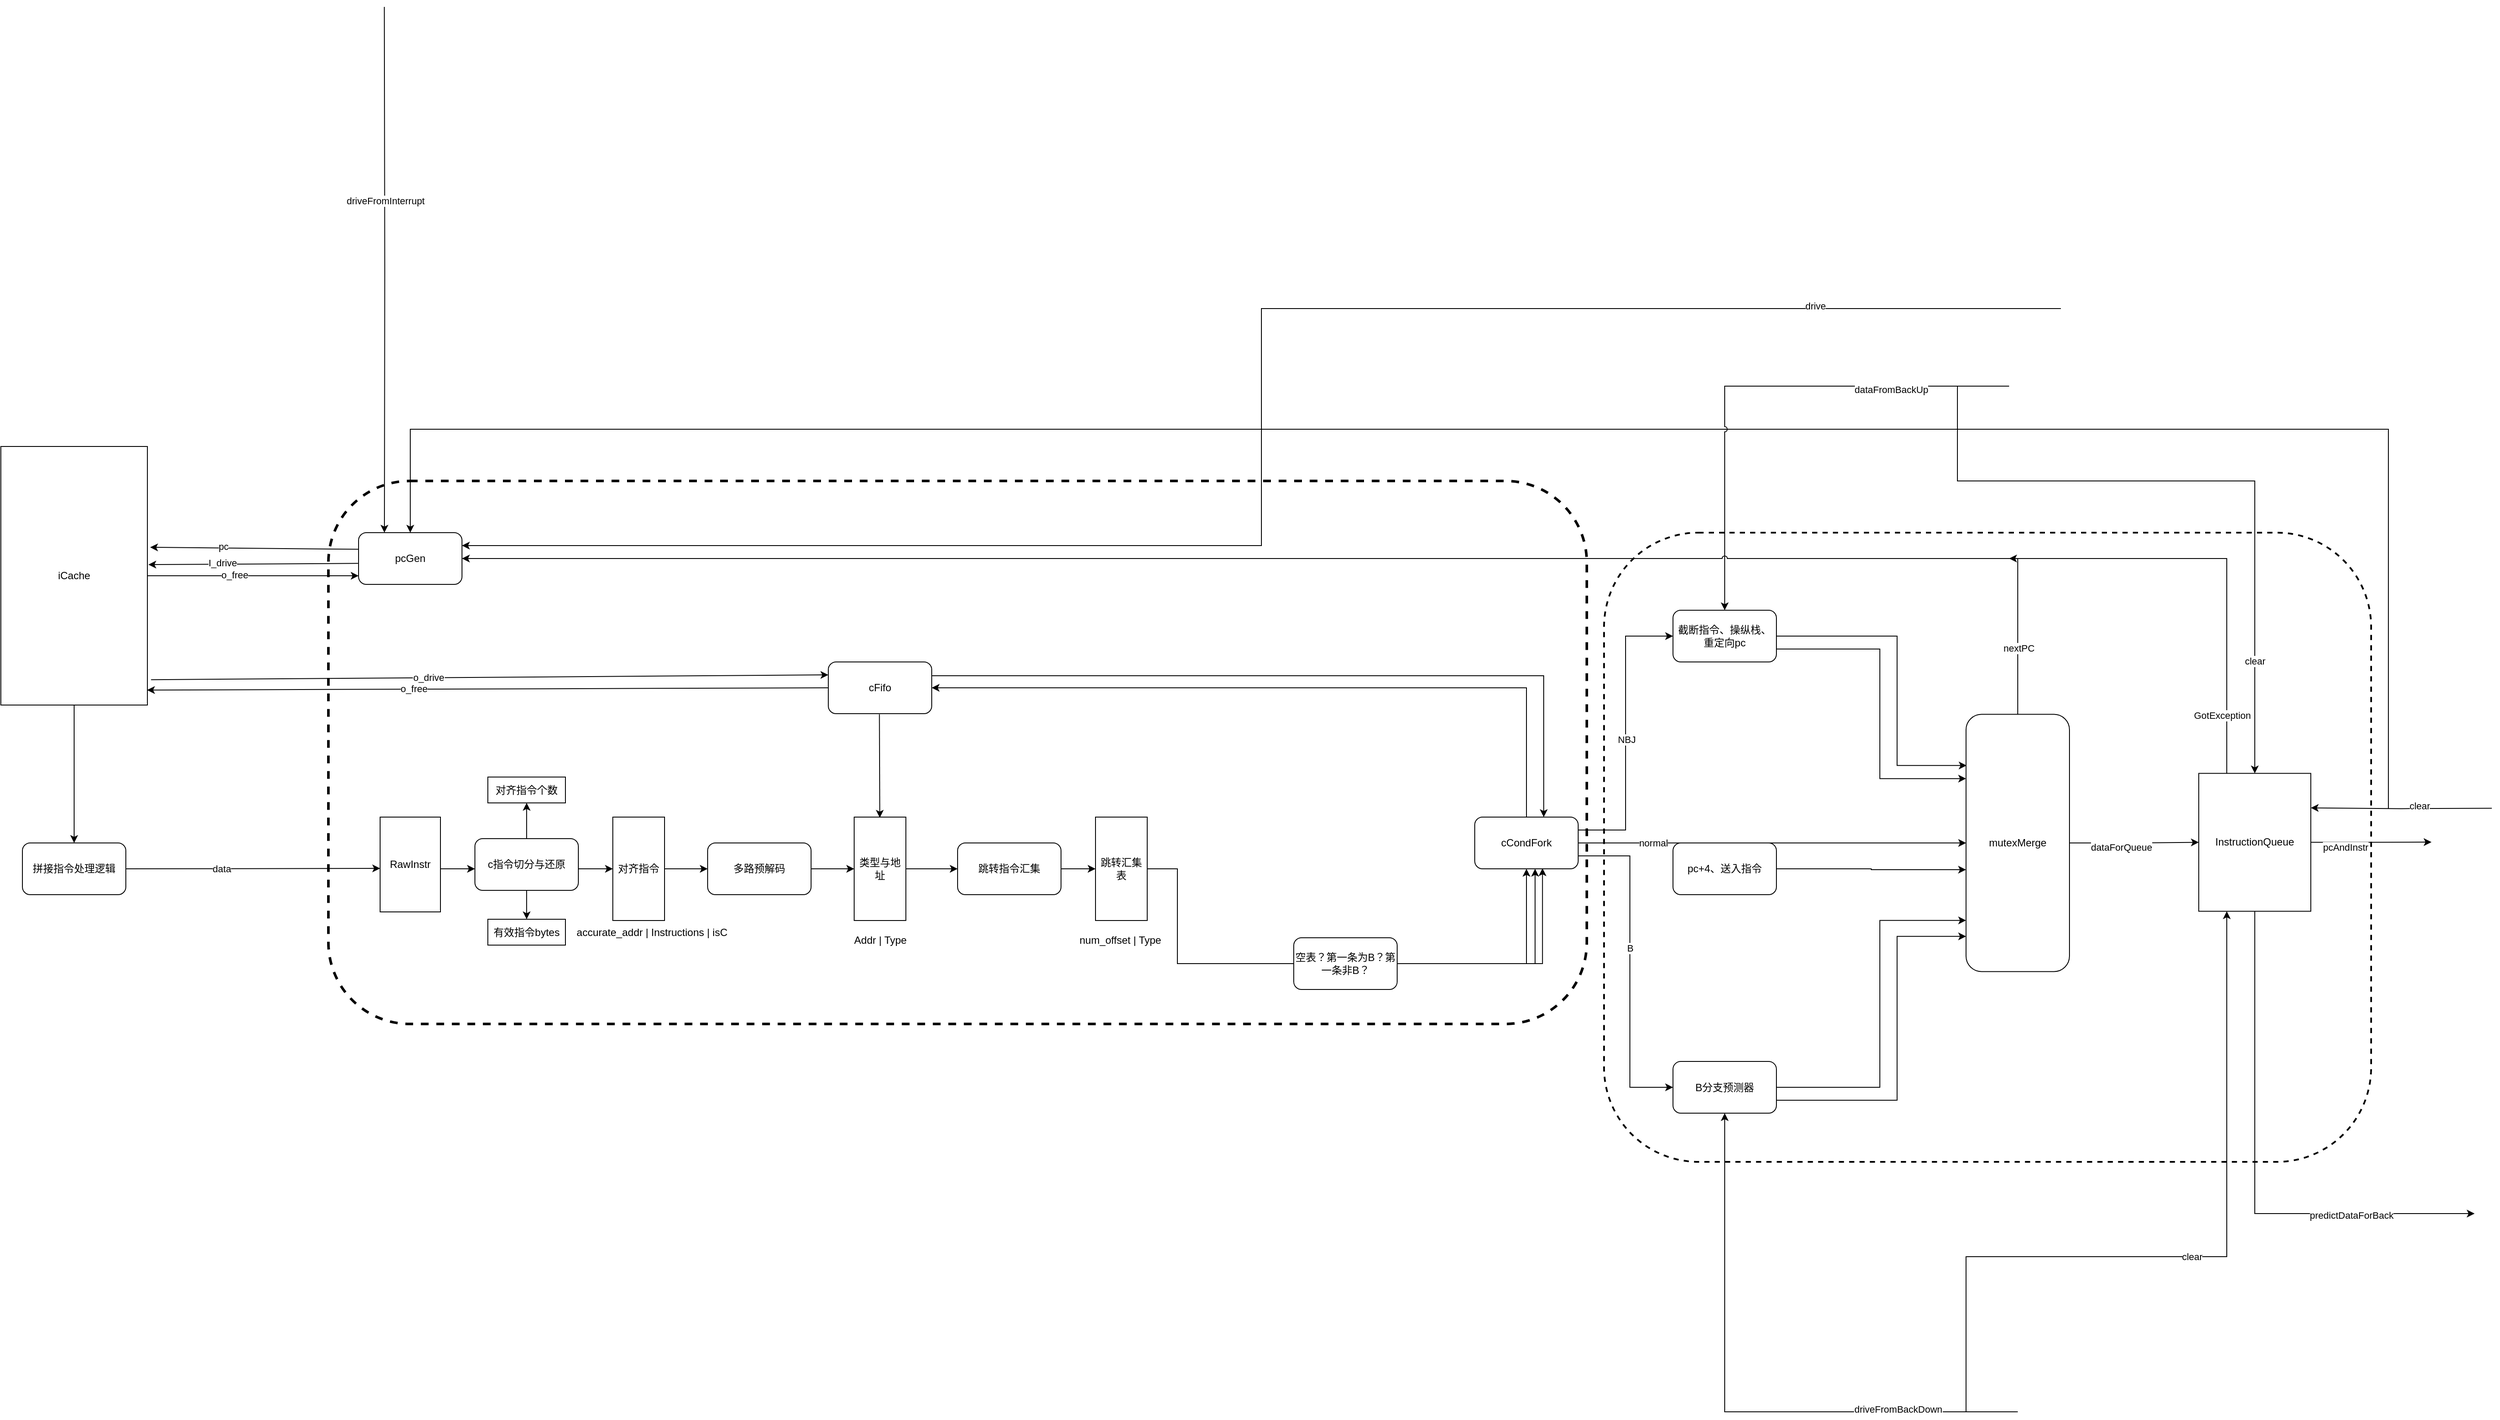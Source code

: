 <mxfile version="24.2.7" type="github" pages="5">
  <diagram name="overview" id="Wv7YBDToErYbK8juhfGM">
    <mxGraphModel grid="1" page="1" gridSize="10" guides="1" tooltips="1" connect="1" arrows="1" fold="1" pageScale="1" pageWidth="827" pageHeight="1169" math="0" shadow="0">
      <root>
        <mxCell id="0" />
        <mxCell id="1" parent="0" />
        <mxCell id="JgHcdW4jhnc0Af5rzats-1" value="" style="rounded=1;whiteSpace=wrap;html=1;dashed=1;strokeWidth=2;" parent="1" vertex="1">
          <mxGeometry x="1430" y="30" width="890" height="730" as="geometry" />
        </mxCell>
        <mxCell id="BGHrMdpyLBtgKsS1T8b1-1" value="" style="rounded=1;whiteSpace=wrap;html=1;dashed=1;strokeWidth=3;" parent="1" vertex="1">
          <mxGeometry x="-50" y="-30" width="1460" height="630" as="geometry" />
        </mxCell>
        <mxCell id="pZk_Ic55ntujiV6dr-kx-1" value="RawInstr" style="rounded=0;whiteSpace=wrap;html=1;" parent="1" vertex="1">
          <mxGeometry x="10" y="360" width="70" height="110" as="geometry" />
        </mxCell>
        <mxCell id="pZk_Ic55ntujiV6dr-kx-2" value="" style="endArrow=classic;html=1;rounded=0;" parent="1" edge="1">
          <mxGeometry width="50" height="50" relative="1" as="geometry">
            <mxPoint x="80" y="420" as="sourcePoint" />
            <mxPoint x="120" y="420" as="targetPoint" />
          </mxGeometry>
        </mxCell>
        <mxCell id="OJWQaIYZ4R3-ZiE7sgtj-4" style="edgeStyle=orthogonalEdgeStyle;rounded=0;orthogonalLoop=1;jettySize=auto;html=1;exitX=0.5;exitY=1;exitDx=0;exitDy=0;entryX=0.5;entryY=0;entryDx=0;entryDy=0;" parent="1" source="pZk_Ic55ntujiV6dr-kx-3" target="OJWQaIYZ4R3-ZiE7sgtj-1" edge="1">
          <mxGeometry relative="1" as="geometry" />
        </mxCell>
        <mxCell id="pZk_Ic55ntujiV6dr-kx-3" value="c指令切分与还原" style="rounded=1;whiteSpace=wrap;html=1;" parent="1" vertex="1">
          <mxGeometry x="120" y="385" width="120" height="60" as="geometry" />
        </mxCell>
        <mxCell id="pZk_Ic55ntujiV6dr-kx-4" value="" style="endArrow=classic;html=1;rounded=0;" parent="1" target="pZk_Ic55ntujiV6dr-kx-5" edge="1">
          <mxGeometry width="50" height="50" relative="1" as="geometry">
            <mxPoint x="240" y="420" as="sourcePoint" />
            <mxPoint x="300" y="420" as="targetPoint" />
          </mxGeometry>
        </mxCell>
        <mxCell id="pZk_Ic55ntujiV6dr-kx-5" value="对齐指令" style="rounded=0;whiteSpace=wrap;html=1;" parent="1" vertex="1">
          <mxGeometry x="280" y="360" width="60" height="120" as="geometry" />
        </mxCell>
        <mxCell id="pZk_Ic55ntujiV6dr-kx-6" value="" style="endArrow=classic;html=1;rounded=0;" parent="1" source="pZk_Ic55ntujiV6dr-kx-9" edge="1">
          <mxGeometry width="50" height="50" relative="1" as="geometry">
            <mxPoint x="340" y="420" as="sourcePoint" />
            <mxPoint x="560" y="420" as="targetPoint" />
          </mxGeometry>
        </mxCell>
        <mxCell id="pZk_Ic55ntujiV6dr-kx-10" value="" style="endArrow=classic;html=1;rounded=0;" parent="1" target="pZk_Ic55ntujiV6dr-kx-9" edge="1">
          <mxGeometry width="50" height="50" relative="1" as="geometry">
            <mxPoint x="340" y="420" as="sourcePoint" />
            <mxPoint x="520" y="416.25" as="targetPoint" />
          </mxGeometry>
        </mxCell>
        <mxCell id="pZk_Ic55ntujiV6dr-kx-9" value="多路预解码" style="rounded=1;whiteSpace=wrap;html=1;" parent="1" vertex="1">
          <mxGeometry x="390" y="390" width="120" height="60" as="geometry" />
        </mxCell>
        <mxCell id="pZk_Ic55ntujiV6dr-kx-11" value="类型与地址" style="rounded=0;whiteSpace=wrap;html=1;" parent="1" vertex="1">
          <mxGeometry x="560" y="360" width="60" height="120" as="geometry" />
        </mxCell>
        <mxCell id="pZk_Ic55ntujiV6dr-kx-12" value="" style="endArrow=classic;html=1;rounded=0;" parent="1" target="pZk_Ic55ntujiV6dr-kx-13" edge="1">
          <mxGeometry width="50" height="50" relative="1" as="geometry">
            <mxPoint x="620" y="420" as="sourcePoint" />
            <mxPoint x="680" y="420" as="targetPoint" />
          </mxGeometry>
        </mxCell>
        <mxCell id="pZk_Ic55ntujiV6dr-kx-13" value="跳转指令汇集" style="rounded=1;whiteSpace=wrap;html=1;" parent="1" vertex="1">
          <mxGeometry x="680" y="390" width="120" height="60" as="geometry" />
        </mxCell>
        <mxCell id="pZk_Ic55ntujiV6dr-kx-14" value="" style="endArrow=classic;html=1;rounded=0;" parent="1" target="pZk_Ic55ntujiV6dr-kx-16" edge="1">
          <mxGeometry width="50" height="50" relative="1" as="geometry">
            <mxPoint x="800" y="420" as="sourcePoint" />
            <mxPoint x="840" y="420" as="targetPoint" />
          </mxGeometry>
        </mxCell>
        <mxCell id="pZk_Ic55ntujiV6dr-kx-16" value="跳转汇集表" style="rounded=0;whiteSpace=wrap;html=1;" parent="1" vertex="1">
          <mxGeometry x="840" y="360" width="60" height="120" as="geometry" />
        </mxCell>
        <mxCell id="pZk_Ic55ntujiV6dr-kx-17" value="Addr&amp;nbsp;| Type" style="text;html=1;align=center;verticalAlign=middle;resizable=0;points=[];autosize=1;strokeColor=none;fillColor=none;" parent="1" vertex="1">
          <mxGeometry x="550" y="488" width="80" height="30" as="geometry" />
        </mxCell>
        <mxCell id="pZk_Ic55ntujiV6dr-kx-18" value="num_offset&amp;nbsp;| Type&amp;nbsp;" style="text;html=1;align=center;verticalAlign=middle;resizable=0;points=[];autosize=1;strokeColor=none;fillColor=none;" parent="1" vertex="1">
          <mxGeometry x="810" y="488" width="120" height="30" as="geometry" />
        </mxCell>
        <mxCell id="psC_p_QzRlPYa5sbtBEA-1" style="edgeStyle=orthogonalEdgeStyle;rounded=0;orthogonalLoop=1;jettySize=auto;html=1;exitX=1;exitY=0.25;exitDx=0;exitDy=0;entryX=0;entryY=0.5;entryDx=0;entryDy=0;" parent="1" source="pZk_Ic55ntujiV6dr-kx-25" target="X_wsTLsbQKxkMiW30ZRe-47" edge="1">
          <mxGeometry relative="1" as="geometry" />
        </mxCell>
        <mxCell id="psC_p_QzRlPYa5sbtBEA-2" value="NBJ" style="edgeLabel;html=1;align=center;verticalAlign=middle;resizable=0;points=[];" parent="psC_p_QzRlPYa5sbtBEA-1" vertex="1" connectable="0">
          <mxGeometry x="-0.052" y="-1" relative="1" as="geometry">
            <mxPoint y="-1" as="offset" />
          </mxGeometry>
        </mxCell>
        <mxCell id="psC_p_QzRlPYa5sbtBEA-3" style="edgeStyle=orthogonalEdgeStyle;rounded=0;orthogonalLoop=1;jettySize=auto;html=1;entryX=0;entryY=0.5;entryDx=0;entryDy=0;exitX=1;exitY=0.75;exitDx=0;exitDy=0;" parent="1" source="pZk_Ic55ntujiV6dr-kx-25" target="bJtMEObjr0aurn90hdpZ-1" edge="1">
          <mxGeometry relative="1" as="geometry">
            <mxPoint x="1400" y="450" as="sourcePoint" />
            <Array as="points">
              <mxPoint x="1460" y="405" />
              <mxPoint x="1460" y="673" />
            </Array>
          </mxGeometry>
        </mxCell>
        <mxCell id="psC_p_QzRlPYa5sbtBEA-4" value="B" style="edgeLabel;html=1;align=center;verticalAlign=middle;resizable=0;points=[];" parent="psC_p_QzRlPYa5sbtBEA-3" vertex="1" connectable="0">
          <mxGeometry x="-0.117" relative="1" as="geometry">
            <mxPoint as="offset" />
          </mxGeometry>
        </mxCell>
        <mxCell id="DsWffJCMq259WoDwYu8P-6" style="edgeStyle=orthogonalEdgeStyle;rounded=0;orthogonalLoop=1;jettySize=auto;html=1;exitX=0.5;exitY=0;exitDx=0;exitDy=0;entryX=1;entryY=0.5;entryDx=0;entryDy=0;" parent="1" source="pZk_Ic55ntujiV6dr-kx-25" target="xpvoDvsPVF759H17DhkP-3" edge="1">
          <mxGeometry relative="1" as="geometry">
            <mxPoint x="930" y="210" as="targetPoint" />
          </mxGeometry>
        </mxCell>
        <mxCell id="pZk_Ic55ntujiV6dr-kx-25" value="cCondFork" style="rounded=1;whiteSpace=wrap;html=1;" parent="1" vertex="1">
          <mxGeometry x="1280" y="360" width="120" height="60" as="geometry" />
        </mxCell>
        <mxCell id="pZk_Ic55ntujiV6dr-kx-26" value="" style="endArrow=classic;html=1;rounded=0;edgeStyle=orthogonalEdgeStyle;entryX=0.5;entryY=1;entryDx=0;entryDy=0;exitX=1;exitY=0.5;exitDx=0;exitDy=0;" parent="1" source="pZk_Ic55ntujiV6dr-kx-16" target="pZk_Ic55ntujiV6dr-kx-25" edge="1">
          <mxGeometry width="50" height="50" relative="1" as="geometry">
            <mxPoint x="900" y="510" as="sourcePoint" />
            <mxPoint x="950" y="460" as="targetPoint" />
            <Array as="points">
              <mxPoint x="935" y="420" />
              <mxPoint x="935" y="530" />
              <mxPoint x="1340" y="530" />
            </Array>
          </mxGeometry>
        </mxCell>
        <mxCell id="xpvoDvsPVF759H17DhkP-3" value="cFifo" style="rounded=1;whiteSpace=wrap;html=1;" parent="1" vertex="1">
          <mxGeometry x="530" y="180" width="120" height="60" as="geometry" />
        </mxCell>
        <mxCell id="xpvoDvsPVF759H17DhkP-4" value="" style="endArrow=classic;html=1;rounded=0;entryX=0.5;entryY=0;entryDx=0;entryDy=0;" parent="1" edge="1">
          <mxGeometry width="50" height="50" relative="1" as="geometry">
            <mxPoint x="589.29" y="240.73" as="sourcePoint" />
            <mxPoint x="589.74" y="360.73" as="targetPoint" />
          </mxGeometry>
        </mxCell>
        <mxCell id="xpvoDvsPVF759H17DhkP-12" value="空表？第一条为B？第一条非B？" style="rounded=1;whiteSpace=wrap;html=1;" parent="1" vertex="1">
          <mxGeometry x="1070" y="500" width="120" height="60" as="geometry" />
        </mxCell>
        <mxCell id="xpvoDvsPVF759H17DhkP-24" value="" style="endArrow=classic;html=1;rounded=0;edgeStyle=orthogonalEdgeStyle;" parent="1" target="pZk_Ic55ntujiV6dr-kx-25" edge="1">
          <mxGeometry width="50" height="50" relative="1" as="geometry">
            <mxPoint x="1340" y="530" as="sourcePoint" />
            <mxPoint x="1350" y="460" as="targetPoint" />
            <Array as="points">
              <mxPoint x="1350" y="530" />
            </Array>
          </mxGeometry>
        </mxCell>
        <mxCell id="xpvoDvsPVF759H17DhkP-25" value="" style="endArrow=classic;html=1;rounded=0;edgeStyle=orthogonalEdgeStyle;entryX=0.655;entryY=0.99;entryDx=0;entryDy=0;entryPerimeter=0;" parent="1" target="pZk_Ic55ntujiV6dr-kx-25" edge="1">
          <mxGeometry width="50" height="50" relative="1" as="geometry">
            <mxPoint x="1350" y="530" as="sourcePoint" />
            <mxPoint x="1400" y="480" as="targetPoint" />
            <Array as="points">
              <mxPoint x="1359" y="530" />
            </Array>
          </mxGeometry>
        </mxCell>
        <mxCell id="xpvoDvsPVF759H17DhkP-56" value="" style="endArrow=classic;html=1;rounded=0;edgeStyle=elbowEdgeStyle;entryX=1;entryY=0.25;entryDx=0;entryDy=0;" parent="1" target="dXFlLC0BL0wMWkCd1fqr-37" edge="1">
          <mxGeometry width="50" height="50" relative="1" as="geometry">
            <mxPoint x="1960" y="-230" as="sourcePoint" />
            <mxPoint x="100" y="50" as="targetPoint" />
          </mxGeometry>
        </mxCell>
        <mxCell id="x5wTNmBajMKhBSyn9Og_-7" value="drive" style="edgeLabel;html=1;align=center;verticalAlign=middle;resizable=0;points=[];" parent="xpvoDvsPVF759H17DhkP-56" vertex="1" connectable="0">
          <mxGeometry x="-0.732" y="-3" relative="1" as="geometry">
            <mxPoint as="offset" />
          </mxGeometry>
        </mxCell>
        <mxCell id="hIktqDldjskkZB6YJGib-6" style="edgeStyle=orthogonalEdgeStyle;rounded=0;orthogonalLoop=1;jettySize=auto;html=1;exitX=0.5;exitY=0;exitDx=0;exitDy=0;entryX=0.5;entryY=0;entryDx=0;entryDy=0;" edge="1" parent="1" target="dXFlLC0BL0wMWkCd1fqr-37">
          <mxGeometry relative="1" as="geometry">
            <mxPoint x="2340" y="350" as="sourcePoint" />
            <Array as="points">
              <mxPoint x="2340" y="-90" />
              <mxPoint x="45" y="-90" />
            </Array>
          </mxGeometry>
        </mxCell>
        <mxCell id="hIktqDldjskkZB6YJGib-7" style="edgeStyle=orthogonalEdgeStyle;rounded=0;orthogonalLoop=1;jettySize=auto;html=1;exitX=0.25;exitY=0;exitDx=0;exitDy=0;entryX=0.25;entryY=0;entryDx=0;entryDy=0;" edge="1" parent="1" target="dXFlLC0BL0wMWkCd1fqr-37">
          <mxGeometry relative="1" as="geometry">
            <mxPoint x="14.889" y="-580" as="sourcePoint" />
          </mxGeometry>
        </mxCell>
        <mxCell id="hIktqDldjskkZB6YJGib-8" value="driveFromInterrupt" style="edgeLabel;html=1;align=center;verticalAlign=middle;resizable=0;points=[];" vertex="1" connectable="0" parent="hIktqDldjskkZB6YJGib-7">
          <mxGeometry x="-0.265" relative="1" as="geometry">
            <mxPoint as="offset" />
          </mxGeometry>
        </mxCell>
        <mxCell id="dXFlLC0BL0wMWkCd1fqr-37" value="pcGen" style="rounded=1;whiteSpace=wrap;html=1;" parent="1" vertex="1">
          <mxGeometry x="-15" y="30" width="120" height="60" as="geometry" />
        </mxCell>
        <mxCell id="dXFlLC0BL0wMWkCd1fqr-38" value="" style="endArrow=classic;html=1;rounded=0;entryX=1.019;entryY=0.39;entryDx=0;entryDy=0;entryPerimeter=0;" parent="1" edge="1" target="0K5cS0wmuEzDz3P1Xoj5-2">
          <mxGeometry width="50" height="50" relative="1" as="geometry">
            <mxPoint x="-15" y="49.29" as="sourcePoint" />
            <mxPoint x="-120" y="49.79" as="targetPoint" />
          </mxGeometry>
        </mxCell>
        <mxCell id="dXFlLC0BL0wMWkCd1fqr-39" value="pc" style="edgeLabel;html=1;align=center;verticalAlign=middle;resizable=0;points=[];" parent="dXFlLC0BL0wMWkCd1fqr-38" vertex="1" connectable="0">
          <mxGeometry x="0.3" y="-2" relative="1" as="geometry">
            <mxPoint as="offset" />
          </mxGeometry>
        </mxCell>
        <mxCell id="dXFlLC0BL0wMWkCd1fqr-40" value="" style="endArrow=classic;html=1;rounded=0;exitX=1.025;exitY=0.902;exitDx=0;exitDy=0;exitPerimeter=0;entryX=0;entryY=0.25;entryDx=0;entryDy=0;" parent="1" edge="1" target="xpvoDvsPVF759H17DhkP-3" source="0K5cS0wmuEzDz3P1Xoj5-2">
          <mxGeometry width="50" height="50" relative="1" as="geometry">
            <mxPoint x="-120" y="200" as="sourcePoint" />
            <mxPoint x="-15" y="200" as="targetPoint" />
          </mxGeometry>
        </mxCell>
        <mxCell id="dXFlLC0BL0wMWkCd1fqr-46" value="o_drive" style="edgeLabel;html=1;align=center;verticalAlign=middle;resizable=0;points=[];" parent="dXFlLC0BL0wMWkCd1fqr-40" vertex="1" connectable="0">
          <mxGeometry x="-0.181" y="1" relative="1" as="geometry">
            <mxPoint as="offset" />
          </mxGeometry>
        </mxCell>
        <mxCell id="dXFlLC0BL0wMWkCd1fqr-41" value="" style="endArrow=classic;html=1;rounded=0;entryX=0.998;entryY=0.942;entryDx=0;entryDy=0;entryPerimeter=0;exitX=0;exitY=0.5;exitDx=0;exitDy=0;" parent="1" edge="1" target="0K5cS0wmuEzDz3P1Xoj5-2" source="xpvoDvsPVF759H17DhkP-3">
          <mxGeometry width="50" height="50" relative="1" as="geometry">
            <mxPoint x="-15" y="220" as="sourcePoint" />
            <mxPoint x="-120" y="220" as="targetPoint" />
          </mxGeometry>
        </mxCell>
        <mxCell id="dXFlLC0BL0wMWkCd1fqr-47" value="o_free" style="edgeLabel;html=1;align=center;verticalAlign=middle;resizable=0;points=[];" parent="dXFlLC0BL0wMWkCd1fqr-41" vertex="1" connectable="0">
          <mxGeometry x="0.219" y="-1" relative="1" as="geometry">
            <mxPoint as="offset" />
          </mxGeometry>
        </mxCell>
        <mxCell id="dXFlLC0BL0wMWkCd1fqr-42" value="" style="endArrow=classic;html=1;rounded=0;exitX=1;exitY=0.5;exitDx=0;exitDy=0;" parent="1" edge="1" source="0K5cS0wmuEzDz3P1Xoj5-3">
          <mxGeometry width="50" height="50" relative="1" as="geometry">
            <mxPoint x="-120" y="420" as="sourcePoint" />
            <mxPoint x="10" y="419.5" as="targetPoint" />
          </mxGeometry>
        </mxCell>
        <mxCell id="dXFlLC0BL0wMWkCd1fqr-48" value="data" style="edgeLabel;html=1;align=center;verticalAlign=middle;resizable=0;points=[];" parent="dXFlLC0BL0wMWkCd1fqr-42" vertex="1" connectable="0">
          <mxGeometry x="-0.246" relative="1" as="geometry">
            <mxPoint as="offset" />
          </mxGeometry>
        </mxCell>
        <mxCell id="-PCPPVoJTsgjooBXtaX3-5" value="" style="endArrow=classic;html=1;rounded=0;entryX=1.007;entryY=0.457;entryDx=0;entryDy=0;entryPerimeter=0;exitX=-0.005;exitY=0.594;exitDx=0;exitDy=0;exitPerimeter=0;" parent="1" edge="1" target="0K5cS0wmuEzDz3P1Xoj5-2" source="dXFlLC0BL0wMWkCd1fqr-37">
          <mxGeometry width="50" height="50" relative="1" as="geometry">
            <mxPoint x="-15" y="70" as="sourcePoint" />
            <mxPoint x="-120" y="70.5" as="targetPoint" />
          </mxGeometry>
        </mxCell>
        <mxCell id="-PCPPVoJTsgjooBXtaX3-6" value="I_drive" style="edgeLabel;html=1;align=center;verticalAlign=middle;resizable=0;points=[];" parent="-PCPPVoJTsgjooBXtaX3-5" vertex="1" connectable="0">
          <mxGeometry x="0.3" y="-2" relative="1" as="geometry">
            <mxPoint as="offset" />
          </mxGeometry>
        </mxCell>
        <mxCell id="-PCPPVoJTsgjooBXtaX3-9" value="" style="endArrow=classic;html=1;rounded=0;exitX=1;exitY=0.5;exitDx=0;exitDy=0;" parent="1" edge="1" source="0K5cS0wmuEzDz3P1Xoj5-2">
          <mxGeometry width="50" height="50" relative="1" as="geometry">
            <mxPoint x="-250" y="80" as="sourcePoint" />
            <mxPoint x="-15" y="80" as="targetPoint" />
          </mxGeometry>
        </mxCell>
        <mxCell id="-PCPPVoJTsgjooBXtaX3-10" value="o_free" style="edgeLabel;html=1;align=center;verticalAlign=middle;resizable=0;points=[];" parent="-PCPPVoJTsgjooBXtaX3-9" vertex="1" connectable="0">
          <mxGeometry x="-0.181" y="1" relative="1" as="geometry">
            <mxPoint as="offset" />
          </mxGeometry>
        </mxCell>
        <mxCell id="X_wsTLsbQKxkMiW30ZRe-45" style="edgeStyle=elbowEdgeStyle;rounded=0;orthogonalLoop=1;jettySize=auto;html=1;exitX=1;exitY=0.5;exitDx=0;exitDy=0;entryX=0;entryY=0.5;entryDx=0;entryDy=0;" parent="1" target="DsWffJCMq259WoDwYu8P-1" edge="1">
          <mxGeometry relative="1" as="geometry">
            <mxPoint x="1630" y="390.46" as="targetPoint" />
            <mxPoint x="1400" y="390.0" as="sourcePoint" />
            <Array as="points" />
          </mxGeometry>
        </mxCell>
        <mxCell id="X_wsTLsbQKxkMiW30ZRe-69" value="normal" style="edgeLabel;html=1;align=center;verticalAlign=middle;resizable=0;points=[];" parent="X_wsTLsbQKxkMiW30ZRe-45" vertex="1" connectable="0">
          <mxGeometry x="-0.852" y="-1" relative="1" as="geometry">
            <mxPoint x="53" y="-1" as="offset" />
          </mxGeometry>
        </mxCell>
        <mxCell id="9_corxM4_VuxolFF8gPK-1" style="edgeStyle=orthogonalEdgeStyle;rounded=0;orthogonalLoop=1;jettySize=auto;html=1;jumpStyle=arc;entryX=0.5;entryY=0;entryDx=0;entryDy=0;" parent="1" target="X_wsTLsbQKxkMiW30ZRe-47" edge="1">
          <mxGeometry relative="1" as="geometry">
            <mxPoint x="1900" y="-140" as="sourcePoint" />
            <Array as="points">
              <mxPoint x="1570" y="-140" />
            </Array>
            <mxPoint x="1580" y="110" as="targetPoint" />
          </mxGeometry>
        </mxCell>
        <mxCell id="9_corxM4_VuxolFF8gPK-2" value="dataFromBackUp" style="edgeLabel;html=1;align=center;verticalAlign=middle;resizable=0;points=[];" parent="9_corxM4_VuxolFF8gPK-1" vertex="1" connectable="0">
          <mxGeometry x="-0.535" y="4" relative="1" as="geometry">
            <mxPoint as="offset" />
          </mxGeometry>
        </mxCell>
        <mxCell id="DsWffJCMq259WoDwYu8P-11" style="edgeStyle=orthogonalEdgeStyle;rounded=0;orthogonalLoop=1;jettySize=auto;html=1;exitX=1;exitY=0.75;exitDx=0;exitDy=0;entryX=0;entryY=0.25;entryDx=0;entryDy=0;" parent="1" source="X_wsTLsbQKxkMiW30ZRe-47" target="DsWffJCMq259WoDwYu8P-1" edge="1">
          <mxGeometry relative="1" as="geometry">
            <Array as="points">
              <mxPoint x="1750" y="165" />
              <mxPoint x="1750" y="315" />
            </Array>
          </mxGeometry>
        </mxCell>
        <mxCell id="X_wsTLsbQKxkMiW30ZRe-47" value="截断指令、操纵栈、重定向pc" style="rounded=1;whiteSpace=wrap;html=1;" parent="1" vertex="1">
          <mxGeometry x="1510" y="120.0" width="120" height="60" as="geometry" />
        </mxCell>
        <mxCell id="X_wsTLsbQKxkMiW30ZRe-48" value="pc+4、送入指令" style="rounded=1;whiteSpace=wrap;html=1;" parent="1" vertex="1">
          <mxGeometry x="1510" y="390.0" width="120" height="60" as="geometry" />
        </mxCell>
        <mxCell id="OJWQaIYZ4R3-ZiE7sgtj-1" value="有效指令bytes" style="rounded=0;whiteSpace=wrap;html=1;" parent="1" vertex="1">
          <mxGeometry x="135" y="478.54" width="90" height="30" as="geometry" />
        </mxCell>
        <mxCell id="OJWQaIYZ4R3-ZiE7sgtj-2" value="对齐指令个数" style="rounded=0;whiteSpace=wrap;html=1;" parent="1" vertex="1">
          <mxGeometry x="135" y="313.54" width="90" height="30" as="geometry" />
        </mxCell>
        <mxCell id="OJWQaIYZ4R3-ZiE7sgtj-3" value="" style="endArrow=classic;html=1;rounded=0;entryX=0.5;entryY=1;entryDx=0;entryDy=0;" parent="1" target="OJWQaIYZ4R3-ZiE7sgtj-2" edge="1">
          <mxGeometry width="50" height="50" relative="1" as="geometry">
            <mxPoint x="180" y="385" as="sourcePoint" />
            <mxPoint x="230" y="335" as="targetPoint" />
          </mxGeometry>
        </mxCell>
        <mxCell id="x5wTNmBajMKhBSyn9Og_-8" value="accurate_addr&amp;nbsp;| Instructions | isC" style="text;html=1;align=center;verticalAlign=middle;resizable=0;points=[];autosize=1;strokeColor=none;fillColor=none;" parent="1" vertex="1">
          <mxGeometry x="225" y="478.54" width="200" height="30" as="geometry" />
        </mxCell>
        <mxCell id="bJtMEObjr0aurn90hdpZ-2" style="edgeStyle=orthogonalEdgeStyle;rounded=0;orthogonalLoop=1;jettySize=auto;html=1;entryX=0.5;entryY=1;entryDx=0;entryDy=0;" parent="1" target="bJtMEObjr0aurn90hdpZ-1" edge="1">
          <mxGeometry relative="1" as="geometry">
            <mxPoint x="1910" y="1050" as="sourcePoint" />
            <Array as="points">
              <mxPoint x="1570" y="1050" />
            </Array>
          </mxGeometry>
        </mxCell>
        <mxCell id="DssFhKaZ7pH0HBGZFHqT-1" value="driveFromBackDown" style="edgeLabel;html=1;align=center;verticalAlign=middle;resizable=0;points=[];" parent="bJtMEObjr0aurn90hdpZ-2" vertex="1" connectable="0">
          <mxGeometry x="-0.59" y="-3" relative="1" as="geometry">
            <mxPoint x="1" as="offset" />
          </mxGeometry>
        </mxCell>
        <mxCell id="bJtMEObjr0aurn90hdpZ-1" value="B分支预测器" style="rounded=1;whiteSpace=wrap;html=1;" parent="1" vertex="1">
          <mxGeometry x="1510" y="643.54" width="120" height="60" as="geometry" />
        </mxCell>
        <mxCell id="DsWffJCMq259WoDwYu8P-14" style="edgeStyle=orthogonalEdgeStyle;rounded=0;orthogonalLoop=1;jettySize=auto;html=1;exitX=0.5;exitY=0;exitDx=0;exitDy=0;entryX=1;entryY=0.5;entryDx=0;entryDy=0;jumpStyle=arc;" parent="1" source="DsWffJCMq259WoDwYu8P-1" target="dXFlLC0BL0wMWkCd1fqr-37" edge="1">
          <mxGeometry relative="1" as="geometry" />
        </mxCell>
        <mxCell id="rKXomF__NAa9b-Fph2oo-2" value="nextPC" style="edgeLabel;html=1;align=center;verticalAlign=middle;resizable=0;points=[];" parent="DsWffJCMq259WoDwYu8P-14" vertex="1" connectable="0">
          <mxGeometry x="-0.924" y="-1" relative="1" as="geometry">
            <mxPoint y="-1" as="offset" />
          </mxGeometry>
        </mxCell>
        <mxCell id="DsWffJCMq259WoDwYu8P-16" style="edgeStyle=orthogonalEdgeStyle;rounded=0;orthogonalLoop=1;jettySize=auto;html=1;exitX=1;exitY=0.5;exitDx=0;exitDy=0;entryX=0;entryY=0.5;entryDx=0;entryDy=0;" parent="1" source="DsWffJCMq259WoDwYu8P-1" target="DsWffJCMq259WoDwYu8P-15" edge="1">
          <mxGeometry relative="1" as="geometry" />
        </mxCell>
        <mxCell id="rKXomF__NAa9b-Fph2oo-3" value="dataForQueue" style="edgeLabel;html=1;align=center;verticalAlign=middle;resizable=0;points=[];" parent="DsWffJCMq259WoDwYu8P-16" vertex="1" connectable="0">
          <mxGeometry x="-0.21" y="-5" relative="1" as="geometry">
            <mxPoint as="offset" />
          </mxGeometry>
        </mxCell>
        <mxCell id="DsWffJCMq259WoDwYu8P-1" value="mutexMerge" style="rounded=1;whiteSpace=wrap;html=1;" parent="1" vertex="1">
          <mxGeometry x="1850" y="240.73" width="120" height="298.54" as="geometry" />
        </mxCell>
        <mxCell id="DsWffJCMq259WoDwYu8P-2" style="edgeStyle=orthogonalEdgeStyle;rounded=0;orthogonalLoop=1;jettySize=auto;html=1;exitX=1;exitY=0.5;exitDx=0;exitDy=0;entryX=0.005;entryY=0.199;entryDx=0;entryDy=0;entryPerimeter=0;" parent="1" source="X_wsTLsbQKxkMiW30ZRe-47" target="DsWffJCMq259WoDwYu8P-1" edge="1">
          <mxGeometry relative="1" as="geometry">
            <Array as="points">
              <mxPoint x="1770" y="150" />
              <mxPoint x="1770" y="300" />
            </Array>
          </mxGeometry>
        </mxCell>
        <mxCell id="DsWffJCMq259WoDwYu8P-5" style="edgeStyle=orthogonalEdgeStyle;rounded=0;orthogonalLoop=1;jettySize=auto;html=1;exitX=1;exitY=0.25;exitDx=0;exitDy=0;entryX=0.667;entryY=0;entryDx=0;entryDy=0;entryPerimeter=0;" parent="1" source="xpvoDvsPVF759H17DhkP-3" target="pZk_Ic55ntujiV6dr-kx-25" edge="1">
          <mxGeometry relative="1" as="geometry">
            <mxPoint x="930" y="195" as="sourcePoint" />
            <Array as="points">
              <mxPoint x="1360" y="196" />
            </Array>
          </mxGeometry>
        </mxCell>
        <mxCell id="DsWffJCMq259WoDwYu8P-10" style="edgeStyle=orthogonalEdgeStyle;rounded=0;orthogonalLoop=1;jettySize=auto;html=1;exitX=1;exitY=0.5;exitDx=0;exitDy=0;entryX=0;entryY=0.801;entryDx=0;entryDy=0;entryPerimeter=0;" parent="1" source="bJtMEObjr0aurn90hdpZ-1" target="DsWffJCMq259WoDwYu8P-1" edge="1">
          <mxGeometry relative="1" as="geometry">
            <Array as="points">
              <mxPoint x="1750" y="674" />
              <mxPoint x="1750" y="480" />
            </Array>
          </mxGeometry>
        </mxCell>
        <mxCell id="DsWffJCMq259WoDwYu8P-12" style="edgeStyle=orthogonalEdgeStyle;rounded=0;orthogonalLoop=1;jettySize=auto;html=1;exitX=1;exitY=0.5;exitDx=0;exitDy=0;entryX=-0.001;entryY=0.604;entryDx=0;entryDy=0;entryPerimeter=0;" parent="1" source="X_wsTLsbQKxkMiW30ZRe-48" target="DsWffJCMq259WoDwYu8P-1" edge="1">
          <mxGeometry relative="1" as="geometry" />
        </mxCell>
        <mxCell id="DsWffJCMq259WoDwYu8P-13" style="edgeStyle=orthogonalEdgeStyle;rounded=0;orthogonalLoop=1;jettySize=auto;html=1;exitX=1;exitY=0.75;exitDx=0;exitDy=0;entryX=0;entryY=0.863;entryDx=0;entryDy=0;entryPerimeter=0;" parent="1" source="bJtMEObjr0aurn90hdpZ-1" target="DsWffJCMq259WoDwYu8P-1" edge="1">
          <mxGeometry relative="1" as="geometry">
            <Array as="points">
              <mxPoint x="1770" y="688" />
              <mxPoint x="1770" y="498" />
            </Array>
          </mxGeometry>
        </mxCell>
        <mxCell id="rKXomF__NAa9b-Fph2oo-1" style="edgeStyle=orthogonalEdgeStyle;rounded=0;orthogonalLoop=1;jettySize=auto;html=1;exitX=1;exitY=0.5;exitDx=0;exitDy=0;" parent="1" source="DsWffJCMq259WoDwYu8P-15" edge="1">
          <mxGeometry relative="1" as="geometry">
            <mxPoint x="2390" y="389" as="targetPoint" />
          </mxGeometry>
        </mxCell>
        <mxCell id="yNb5txO45QNKF30MyCU3-1" value="pcAndInstr" style="edgeLabel;html=1;align=center;verticalAlign=middle;resizable=0;points=[];" parent="rKXomF__NAa9b-Fph2oo-1" vertex="1" connectable="0">
          <mxGeometry x="-0.432" y="-5" relative="1" as="geometry">
            <mxPoint as="offset" />
          </mxGeometry>
        </mxCell>
        <mxCell id="rKXomF__NAa9b-Fph2oo-4" style="edgeStyle=orthogonalEdgeStyle;rounded=0;orthogonalLoop=1;jettySize=auto;html=1;exitX=0.5;exitY=1;exitDx=0;exitDy=0;" parent="1" source="DsWffJCMq259WoDwYu8P-15" edge="1">
          <mxGeometry relative="1" as="geometry">
            <mxPoint x="2440" y="820" as="targetPoint" />
            <Array as="points">
              <mxPoint x="2185" y="820" />
            </Array>
          </mxGeometry>
        </mxCell>
        <mxCell id="rKXomF__NAa9b-Fph2oo-5" value="predictDataForBack" style="edgeLabel;html=1;align=center;verticalAlign=middle;resizable=0;points=[];" parent="rKXomF__NAa9b-Fph2oo-4" vertex="1" connectable="0">
          <mxGeometry x="0.522" y="-2" relative="1" as="geometry">
            <mxPoint x="1" as="offset" />
          </mxGeometry>
        </mxCell>
        <mxCell id="hIktqDldjskkZB6YJGib-2" value="clear" style="edgeStyle=orthogonalEdgeStyle;rounded=0;orthogonalLoop=1;jettySize=auto;html=1;entryX=0.25;entryY=1;entryDx=0;entryDy=0;" edge="1" parent="1" target="DsWffJCMq259WoDwYu8P-15">
          <mxGeometry relative="1" as="geometry">
            <mxPoint x="1850" y="1050" as="sourcePoint" />
            <Array as="points">
              <mxPoint x="1850" y="870" />
              <mxPoint x="2153" y="870" />
            </Array>
          </mxGeometry>
        </mxCell>
        <mxCell id="hIktqDldjskkZB6YJGib-4" style="edgeStyle=orthogonalEdgeStyle;rounded=0;orthogonalLoop=1;jettySize=auto;html=1;exitX=1;exitY=0.25;exitDx=0;exitDy=0;entryX=1;entryY=0.25;entryDx=0;entryDy=0;" edge="1" parent="1" target="DsWffJCMq259WoDwYu8P-15">
          <mxGeometry relative="1" as="geometry">
            <mxPoint x="2460" y="349.692" as="sourcePoint" />
          </mxGeometry>
        </mxCell>
        <mxCell id="hIktqDldjskkZB6YJGib-5" value="clear" style="edgeLabel;html=1;align=center;verticalAlign=middle;resizable=0;points=[];" vertex="1" connectable="0" parent="hIktqDldjskkZB6YJGib-4">
          <mxGeometry x="-0.188" y="-3" relative="1" as="geometry">
            <mxPoint x="1" as="offset" />
          </mxGeometry>
        </mxCell>
        <mxCell id="hIktqDldjskkZB6YJGib-9" style="edgeStyle=orthogonalEdgeStyle;rounded=0;orthogonalLoop=1;jettySize=auto;html=1;exitX=0.25;exitY=0;exitDx=0;exitDy=0;" edge="1" parent="1" source="DsWffJCMq259WoDwYu8P-15">
          <mxGeometry relative="1" as="geometry">
            <mxPoint x="1900" y="60" as="targetPoint" />
            <Array as="points">
              <mxPoint x="2153" y="60" />
              <mxPoint x="1910" y="60" />
            </Array>
          </mxGeometry>
        </mxCell>
        <mxCell id="hIktqDldjskkZB6YJGib-10" value="GotException" style="edgeLabel;html=1;align=center;verticalAlign=middle;resizable=0;points=[];" vertex="1" connectable="0" parent="hIktqDldjskkZB6YJGib-9">
          <mxGeometry x="-0.728" y="6" relative="1" as="geometry">
            <mxPoint as="offset" />
          </mxGeometry>
        </mxCell>
        <mxCell id="DsWffJCMq259WoDwYu8P-15" value="InstructionQueue" style="rounded=0;whiteSpace=wrap;html=1;" parent="1" vertex="1">
          <mxGeometry x="2120" y="309.27" width="130" height="160" as="geometry" />
        </mxCell>
        <mxCell id="0K5cS0wmuEzDz3P1Xoj5-4" style="edgeStyle=orthogonalEdgeStyle;rounded=0;orthogonalLoop=1;jettySize=auto;html=1;exitX=0.5;exitY=1;exitDx=0;exitDy=0;entryX=0.5;entryY=0;entryDx=0;entryDy=0;" edge="1" parent="1" source="0K5cS0wmuEzDz3P1Xoj5-2" target="0K5cS0wmuEzDz3P1Xoj5-3">
          <mxGeometry relative="1" as="geometry" />
        </mxCell>
        <mxCell id="0K5cS0wmuEzDz3P1Xoj5-2" value="iCache" style="rounded=0;whiteSpace=wrap;html=1;" vertex="1" parent="1">
          <mxGeometry x="-430" y="-70" width="170" height="300" as="geometry" />
        </mxCell>
        <mxCell id="0K5cS0wmuEzDz3P1Xoj5-3" value="拼接指令处理逻辑" style="rounded=1;whiteSpace=wrap;html=1;" vertex="1" parent="1">
          <mxGeometry x="-405" y="390" width="120" height="60" as="geometry" />
        </mxCell>
        <mxCell id="hIktqDldjskkZB6YJGib-1" value="" style="endArrow=classic;html=1;rounded=0;edgeStyle=elbowEdgeStyle;elbow=vertical;entryX=0.5;entryY=0;entryDx=0;entryDy=0;" edge="1" parent="1" target="DsWffJCMq259WoDwYu8P-15">
          <mxGeometry width="50" height="50" relative="1" as="geometry">
            <mxPoint x="1840" y="-140" as="sourcePoint" />
            <mxPoint x="2260" y="-50" as="targetPoint" />
            <Array as="points">
              <mxPoint x="2020" y="-30" />
            </Array>
          </mxGeometry>
        </mxCell>
        <mxCell id="hIktqDldjskkZB6YJGib-3" value="clear" style="edgeLabel;html=1;align=center;verticalAlign=middle;resizable=0;points=[];" vertex="1" connectable="0" parent="hIktqDldjskkZB6YJGib-1">
          <mxGeometry x="0.672" relative="1" as="geometry">
            <mxPoint as="offset" />
          </mxGeometry>
        </mxCell>
      </root>
    </mxGraphModel>
  </diagram>
  <diagram id="_y2NxVUs829oZryvr2mk" name="BProcess">
    <mxGraphModel dx="1158" dy="879" grid="1" gridSize="8" guides="1" tooltips="1" connect="1" arrows="1" fold="1" page="1" pageScale="1" pageWidth="827" pageHeight="1169" math="0" shadow="0">
      <root>
        <mxCell id="0" />
        <mxCell id="1" parent="0" />
        <mxCell id="FDOxPu1YZNuajK4cJNta-30" style="edgeStyle=orthogonalEdgeStyle;rounded=0;orthogonalLoop=1;jettySize=auto;html=1;exitX=0;exitY=0.25;exitDx=0;exitDy=0;entryX=1;entryY=0.25;entryDx=0;entryDy=0;" parent="1" source="FDOxPu1YZNuajK4cJNta-32" target="FDOxPu1YZNuajK4cJNta-44" edge="1">
          <mxGeometry relative="1" as="geometry" />
        </mxCell>
        <mxCell id="FDOxPu1YZNuajK4cJNta-31" value="drive" style="edgeLabel;html=1;align=center;verticalAlign=middle;resizable=0;points=[];" parent="FDOxPu1YZNuajK4cJNta-30" vertex="1" connectable="0">
          <mxGeometry x="-0.04" y="-2" relative="1" as="geometry">
            <mxPoint as="offset" />
          </mxGeometry>
        </mxCell>
        <mxCell id="bC8fzsiW3fZkmVMlw4TS-1" style="edgeStyle=orthogonalEdgeStyle;rounded=0;orthogonalLoop=1;jettySize=auto;html=1;entryX=1;entryY=0.25;entryDx=0;entryDy=0;" parent="1" target="FDOxPu1YZNuajK4cJNta-32" edge="1">
          <mxGeometry relative="1" as="geometry">
            <mxPoint x="1550" y="210" as="sourcePoint" />
            <Array as="points">
              <mxPoint x="1585" y="210" />
              <mxPoint x="1585" y="484" />
            </Array>
          </mxGeometry>
        </mxCell>
        <mxCell id="vdfUF5WmdNpljRewp7Qn-5" value="drive_from_front" style="edgeLabel;html=1;align=center;verticalAlign=middle;resizable=0;points=[];" parent="bC8fzsiW3fZkmVMlw4TS-1" vertex="1" connectable="0">
          <mxGeometry x="0.161" y="-2" relative="1" as="geometry">
            <mxPoint x="-39" as="offset" />
          </mxGeometry>
        </mxCell>
        <mxCell id="vdfUF5WmdNpljRewp7Qn-3" style="edgeStyle=orthogonalEdgeStyle;rounded=0;orthogonalLoop=1;jettySize=auto;html=1;exitX=1;exitY=0.5;exitDx=0;exitDy=0;entryX=1;entryY=0.5;entryDx=0;entryDy=0;" parent="1" edge="1">
          <mxGeometry relative="1" as="geometry">
            <mxPoint x="1565" y="490.96" as="targetPoint" />
            <mxPoint x="1600" y="200" as="sourcePoint" />
            <Array as="points">
              <mxPoint x="1600" y="491" />
            </Array>
          </mxGeometry>
        </mxCell>
        <mxCell id="vdfUF5WmdNpljRewp7Qn-4" value="0" style="edgeLabel;html=1;align=center;verticalAlign=middle;resizable=0;points=[];" parent="vdfUF5WmdNpljRewp7Qn-3" vertex="1" connectable="0">
          <mxGeometry x="-0.233" y="3" relative="1" as="geometry">
            <mxPoint as="offset" />
          </mxGeometry>
        </mxCell>
        <mxCell id="FDOxPu1YZNuajK4cJNta-32" value="cArbMerge" style="rounded=1;whiteSpace=wrap;html=1;" parent="1" vertex="1">
          <mxGeometry x="1445" y="468.96" width="120" height="60" as="geometry" />
        </mxCell>
        <mxCell id="FDOxPu1YZNuajK4cJNta-35" value="" style="endArrow=classic;html=1;rounded=0;edgeStyle=orthogonalEdgeStyle;entryX=0.998;entryY=0.655;entryDx=0;entryDy=0;entryPerimeter=0;" parent="1" target="FDOxPu1YZNuajK4cJNta-32" edge="1">
          <mxGeometry width="50" height="50" relative="1" as="geometry">
            <mxPoint x="1725" y="668.96" as="sourcePoint" />
            <mxPoint x="1585" y="518.96" as="targetPoint" />
          </mxGeometry>
        </mxCell>
        <mxCell id="FDOxPu1YZNuajK4cJNta-36" value="drive_from_back" style="edgeLabel;html=1;align=center;verticalAlign=middle;resizable=0;points=[];rotation=90;" parent="FDOxPu1YZNuajK4cJNta-35" vertex="1" connectable="0">
          <mxGeometry x="-0.008" y="-3" relative="1" as="geometry">
            <mxPoint as="offset" />
          </mxGeometry>
        </mxCell>
        <mxCell id="FDOxPu1YZNuajK4cJNta-37" value="" style="endArrow=classic;html=1;rounded=0;edgeStyle=orthogonalEdgeStyle;entryX=1;entryY=0.75;entryDx=0;entryDy=0;" parent="1" target="FDOxPu1YZNuajK4cJNta-32" edge="1">
          <mxGeometry width="50" height="50" relative="1" as="geometry">
            <mxPoint x="1735" y="678.96" as="sourcePoint" />
            <mxPoint x="1575" y="517.96" as="targetPoint" />
            <Array as="points">
              <mxPoint x="1635" y="679.96" />
              <mxPoint x="1635" y="513.96" />
            </Array>
          </mxGeometry>
        </mxCell>
        <mxCell id="FDOxPu1YZNuajK4cJNta-38" value="backdata" style="edgeLabel;html=1;align=center;verticalAlign=middle;resizable=0;points=[];" parent="FDOxPu1YZNuajK4cJNta-37" vertex="1" connectable="0">
          <mxGeometry x="-0.577" y="2" relative="1" as="geometry">
            <mxPoint as="offset" />
          </mxGeometry>
        </mxCell>
        <mxCell id="FDOxPu1YZNuajK4cJNta-39" style="edgeStyle=orthogonalEdgeStyle;rounded=0;orthogonalLoop=1;jettySize=auto;html=1;exitX=1;exitY=0.75;exitDx=0;exitDy=0;entryX=0;entryY=0.75;entryDx=0;entryDy=0;" parent="1" source="FDOxPu1YZNuajK4cJNta-44" target="FDOxPu1YZNuajK4cJNta-32" edge="1">
          <mxGeometry relative="1" as="geometry" />
        </mxCell>
        <mxCell id="FDOxPu1YZNuajK4cJNta-40" value="free" style="edgeLabel;html=1;align=center;verticalAlign=middle;resizable=0;points=[];" parent="FDOxPu1YZNuajK4cJNta-39" vertex="1" connectable="0">
          <mxGeometry x="-0.03" y="1" relative="1" as="geometry">
            <mxPoint as="offset" />
          </mxGeometry>
        </mxCell>
        <mxCell id="FDOxPu1YZNuajK4cJNta-41" style="edgeStyle=orthogonalEdgeStyle;rounded=0;orthogonalLoop=1;jettySize=auto;html=1;exitX=0;exitY=0.25;exitDx=0;exitDy=0;entryX=1;entryY=0.5;entryDx=0;entryDy=0;" parent="1" source="FDOxPu1YZNuajK4cJNta-44" target="FDOxPu1YZNuajK4cJNta-53" edge="1">
          <mxGeometry relative="1" as="geometry">
            <mxPoint x="1125" y="418.96" as="targetPoint" />
            <Array as="points">
              <mxPoint x="1220" y="484" />
              <mxPoint x="1220" y="300" />
            </Array>
          </mxGeometry>
        </mxCell>
        <mxCell id="FDOxPu1YZNuajK4cJNta-42" value="delay" style="edgeLabel;html=1;align=center;verticalAlign=middle;resizable=0;points=[];" parent="FDOxPu1YZNuajK4cJNta-41" vertex="1" connectable="0">
          <mxGeometry x="0.431" y="2" relative="1" as="geometry">
            <mxPoint x="30" y="-2" as="offset" />
          </mxGeometry>
        </mxCell>
        <mxCell id="FDOxPu1YZNuajK4cJNta-43" style="edgeStyle=orthogonalEdgeStyle;rounded=0;orthogonalLoop=1;jettySize=auto;html=1;exitX=-0.01;exitY=0.887;exitDx=0;exitDy=0;exitPerimeter=0;entryX=1;entryY=0.5;entryDx=0;entryDy=0;" parent="1" source="FDOxPu1YZNuajK4cJNta-44" target="bC8fzsiW3fZkmVMlw4TS-38" edge="1">
          <mxGeometry relative="1" as="geometry">
            <mxPoint x="936" y="522" as="targetPoint" />
            <Array as="points">
              <mxPoint x="1234" y="520" />
            </Array>
          </mxGeometry>
        </mxCell>
        <mxCell id="FDOxPu1YZNuajK4cJNta-44" value="cCondFork" style="rounded=1;whiteSpace=wrap;html=1;" parent="1" vertex="1">
          <mxGeometry x="1235" y="468.96" width="120" height="60" as="geometry" />
        </mxCell>
        <mxCell id="FDOxPu1YZNuajK4cJNta-45" style="edgeStyle=orthogonalEdgeStyle;rounded=0;orthogonalLoop=1;jettySize=auto;html=1;exitX=0.5;exitY=1;exitDx=0;exitDy=0;entryX=0.5;entryY=1;entryDx=0;entryDy=0;" parent="1" source="FDOxPu1YZNuajK4cJNta-32" target="FDOxPu1YZNuajK4cJNta-48" edge="1">
          <mxGeometry relative="1" as="geometry">
            <Array as="points">
              <mxPoint x="1505" y="640" />
              <mxPoint x="1295" y="640" />
            </Array>
            <mxPoint x="1325" y="588.96" as="targetPoint" />
          </mxGeometry>
        </mxCell>
        <mxCell id="FDOxPu1YZNuajK4cJNta-46" value="data" style="edgeLabel;html=1;align=center;verticalAlign=middle;resizable=0;points=[];" parent="FDOxPu1YZNuajK4cJNta-45" vertex="1" connectable="0">
          <mxGeometry x="0.023" y="3" relative="1" as="geometry">
            <mxPoint as="offset" />
          </mxGeometry>
        </mxCell>
        <mxCell id="FDOxPu1YZNuajK4cJNta-48" value="choose" style="rounded=1;whiteSpace=wrap;html=1;" parent="1" vertex="1">
          <mxGeometry x="1260" y="590" width="70" height="30" as="geometry" />
        </mxCell>
        <mxCell id="bC8fzsiW3fZkmVMlw4TS-16" style="edgeStyle=orthogonalEdgeStyle;rounded=0;orthogonalLoop=1;jettySize=auto;html=1;exitX=0.5;exitY=1;exitDx=0;exitDy=0;entryX=0.5;entryY=1;entryDx=0;entryDy=0;" parent="1" source="FDOxPu1YZNuajK4cJNta-52" target="bC8fzsiW3fZkmVMlw4TS-11" edge="1">
          <mxGeometry relative="1" as="geometry" />
        </mxCell>
        <mxCell id="bC8fzsiW3fZkmVMlw4TS-18" value="addr" style="edgeLabel;html=1;align=center;verticalAlign=middle;resizable=0;points=[];" parent="bC8fzsiW3fZkmVMlw4TS-16" vertex="1" connectable="0">
          <mxGeometry x="0.13" y="-3" relative="1" as="geometry">
            <mxPoint as="offset" />
          </mxGeometry>
        </mxCell>
        <mxCell id="FDOxPu1YZNuajK4cJNta-52" value="计算连B指令数量、计算其权重表项地址" style="rounded=0;whiteSpace=wrap;html=1;" parent="1" vertex="1">
          <mxGeometry x="1110" y="385" width="100" height="40" as="geometry" />
        </mxCell>
        <mxCell id="bC8fzsiW3fZkmVMlw4TS-12" style="edgeStyle=orthogonalEdgeStyle;rounded=0;orthogonalLoop=1;jettySize=auto;html=1;exitX=0.5;exitY=1;exitDx=0;exitDy=0;entryX=0.5;entryY=0;entryDx=0;entryDy=0;" parent="1" source="FDOxPu1YZNuajK4cJNta-53" target="bC8fzsiW3fZkmVMlw4TS-8" edge="1">
          <mxGeometry relative="1" as="geometry">
            <Array as="points" />
          </mxGeometry>
        </mxCell>
        <mxCell id="bC8fzsiW3fZkmVMlw4TS-22" style="edgeStyle=orthogonalEdgeStyle;rounded=0;orthogonalLoop=1;jettySize=auto;html=1;exitX=0;exitY=0.5;exitDx=0;exitDy=0;" parent="1" source="FDOxPu1YZNuajK4cJNta-53" edge="1">
          <mxGeometry relative="1" as="geometry">
            <mxPoint x="670" y="90" as="targetPoint" />
          </mxGeometry>
        </mxCell>
        <mxCell id="bC8fzsiW3fZkmVMlw4TS-23" value="delay" style="edgeLabel;html=1;align=center;verticalAlign=middle;resizable=0;points=[];" parent="bC8fzsiW3fZkmVMlw4TS-22" vertex="1" connectable="0">
          <mxGeometry x="0.287" y="1" relative="1" as="geometry">
            <mxPoint x="111" y="38" as="offset" />
          </mxGeometry>
        </mxCell>
        <mxCell id="bC8fzsiW3fZkmVMlw4TS-43" value="drive" style="edgeLabel;html=1;align=center;verticalAlign=middle;resizable=0;points=[];" parent="bC8fzsiW3fZkmVMlw4TS-22" vertex="1" connectable="0">
          <mxGeometry x="0.525" y="-1" relative="1" as="geometry">
            <mxPoint y="1" as="offset" />
          </mxGeometry>
        </mxCell>
        <mxCell id="FDOxPu1YZNuajK4cJNta-53" value="cFifo_first" style="rounded=1;whiteSpace=wrap;html=1;" parent="1" vertex="1">
          <mxGeometry x="945" y="280" width="70" height="40" as="geometry" />
        </mxCell>
        <mxCell id="bC8fzsiW3fZkmVMlw4TS-2" style="edgeStyle=orthogonalEdgeStyle;rounded=0;orthogonalLoop=1;jettySize=auto;html=1;exitX=0.25;exitY=0;exitDx=0;exitDy=0;entryX=0.358;entryY=1.001;entryDx=0;entryDy=0;entryPerimeter=0;" parent="1" source="FDOxPu1YZNuajK4cJNta-48" target="FDOxPu1YZNuajK4cJNta-44" edge="1">
          <mxGeometry relative="1" as="geometry" />
        </mxCell>
        <mxCell id="bC8fzsiW3fZkmVMlw4TS-3" style="edgeStyle=orthogonalEdgeStyle;rounded=0;orthogonalLoop=1;jettySize=auto;html=1;exitX=0.75;exitY=0;exitDx=0;exitDy=0;entryX=0.65;entryY=1.017;entryDx=0;entryDy=0;entryPerimeter=0;" parent="1" source="FDOxPu1YZNuajK4cJNta-48" target="FDOxPu1YZNuajK4cJNta-44" edge="1">
          <mxGeometry relative="1" as="geometry" />
        </mxCell>
        <mxCell id="bC8fzsiW3fZkmVMlw4TS-20" style="edgeStyle=orthogonalEdgeStyle;rounded=0;orthogonalLoop=1;jettySize=auto;html=1;exitX=0.02;exitY=0.6;exitDx=0;exitDy=0;entryX=1;entryY=0.25;entryDx=0;entryDy=0;exitPerimeter=0;" parent="1" source="bC8fzsiW3fZkmVMlw4TS-8" target="bC8fzsiW3fZkmVMlw4TS-19" edge="1">
          <mxGeometry relative="1" as="geometry">
            <mxPoint x="850" y="403" as="targetPoint" />
          </mxGeometry>
        </mxCell>
        <mxCell id="bC8fzsiW3fZkmVMlw4TS-21" value="weights" style="edgeLabel;html=1;align=center;verticalAlign=middle;resizable=0;points=[];" parent="bC8fzsiW3fZkmVMlw4TS-20" vertex="1" connectable="0">
          <mxGeometry x="0.04" y="4" relative="1" as="geometry">
            <mxPoint y="-11" as="offset" />
          </mxGeometry>
        </mxCell>
        <mxCell id="bC8fzsiW3fZkmVMlw4TS-8" value="" style="rounded=0;whiteSpace=wrap;html=1;" parent="1" vertex="1">
          <mxGeometry x="955" y="350" width="50" height="70" as="geometry" />
        </mxCell>
        <mxCell id="bC8fzsiW3fZkmVMlw4TS-9" value="" style="rounded=0;whiteSpace=wrap;html=1;" parent="1" vertex="1">
          <mxGeometry x="965" y="360" width="50" height="70" as="geometry" />
        </mxCell>
        <mxCell id="bC8fzsiW3fZkmVMlw4TS-10" value="" style="rounded=0;whiteSpace=wrap;html=1;" parent="1" vertex="1">
          <mxGeometry x="975" y="370" width="50" height="70" as="geometry" />
        </mxCell>
        <mxCell id="bC8fzsiW3fZkmVMlw4TS-11" value="权重RAM" style="rounded=0;whiteSpace=wrap;html=1;" parent="1" vertex="1">
          <mxGeometry x="985" y="380" width="50" height="70" as="geometry" />
        </mxCell>
        <mxCell id="bC8fzsiW3fZkmVMlw4TS-24" style="edgeStyle=orthogonalEdgeStyle;rounded=0;orthogonalLoop=1;jettySize=auto;html=1;exitX=0;exitY=0.5;exitDx=0;exitDy=0;" parent="1" source="bC8fzsiW3fZkmVMlw4TS-19" edge="1">
          <mxGeometry relative="1" as="geometry">
            <mxPoint x="590" y="90" as="targetPoint" />
          </mxGeometry>
        </mxCell>
        <mxCell id="bC8fzsiW3fZkmVMlw4TS-25" value="nextPC" style="edgeLabel;html=1;align=center;verticalAlign=middle;resizable=0;points=[];" parent="bC8fzsiW3fZkmVMlw4TS-24" vertex="1" connectable="0">
          <mxGeometry x="0.726" y="2" relative="1" as="geometry">
            <mxPoint as="offset" />
          </mxGeometry>
        </mxCell>
        <mxCell id="bC8fzsiW3fZkmVMlw4TS-26" style="edgeStyle=orthogonalEdgeStyle;rounded=0;orthogonalLoop=1;jettySize=auto;html=1;exitX=0;exitY=0.25;exitDx=0;exitDy=0;" parent="1" source="bC8fzsiW3fZkmVMlw4TS-19" edge="1">
          <mxGeometry relative="1" as="geometry">
            <mxPoint x="630" y="90" as="targetPoint" />
          </mxGeometry>
        </mxCell>
        <mxCell id="bC8fzsiW3fZkmVMlw4TS-27" value="cut position" style="edgeLabel;html=1;align=center;verticalAlign=middle;resizable=0;points=[];" parent="bC8fzsiW3fZkmVMlw4TS-26" vertex="1" connectable="0">
          <mxGeometry x="0.606" y="-1" relative="1" as="geometry">
            <mxPoint as="offset" />
          </mxGeometry>
        </mxCell>
        <mxCell id="bC8fzsiW3fZkmVMlw4TS-30" style="edgeStyle=orthogonalEdgeStyle;rounded=0;orthogonalLoop=1;jettySize=auto;html=1;exitX=0.167;exitY=0.978;exitDx=0;exitDy=0;entryX=0.5;entryY=0;entryDx=0;entryDy=0;exitPerimeter=0;" parent="1" source="bC8fzsiW3fZkmVMlw4TS-19" target="bC8fzsiW3fZkmVMlw4TS-28" edge="1">
          <mxGeometry relative="1" as="geometry">
            <Array as="points">
              <mxPoint x="750" y="490" />
              <mxPoint x="683" y="490" />
            </Array>
          </mxGeometry>
        </mxCell>
        <mxCell id="bC8fzsiW3fZkmVMlw4TS-31" value="newghr" style="edgeLabel;html=1;align=center;verticalAlign=middle;resizable=0;points=[];" parent="bC8fzsiW3fZkmVMlw4TS-30" vertex="1" connectable="0">
          <mxGeometry x="-0.326" y="1" relative="1" as="geometry">
            <mxPoint x="-41" y="8" as="offset" />
          </mxGeometry>
        </mxCell>
        <mxCell id="bC8fzsiW3fZkmVMlw4TS-19" value="预测与错误检查逻辑" style="rounded=0;whiteSpace=wrap;html=1;" parent="1" vertex="1">
          <mxGeometry x="730" y="380" width="120" height="45" as="geometry" />
        </mxCell>
        <mxCell id="ANlZtvpmc6wT8QSKf5-v-10" value="passB" style="edgeStyle=orthogonalEdgeStyle;rounded=0;orthogonalLoop=1;jettySize=auto;html=1;exitX=0.25;exitY=1;exitDx=0;exitDy=0;entryX=0.75;entryY=0;entryDx=0;entryDy=0;" parent="1" source="bC8fzsiW3fZkmVMlw4TS-19" target="bC8fzsiW3fZkmVMlw4TS-28" edge="1">
          <mxGeometry x="0.395" relative="1" as="geometry">
            <Array as="points">
              <mxPoint x="760" y="504" />
              <mxPoint x="719" y="504" />
            </Array>
            <mxPoint as="offset" />
          </mxGeometry>
        </mxCell>
        <mxCell id="ANlZtvpmc6wT8QSKf5-v-14" style="edgeStyle=orthogonalEdgeStyle;rounded=0;orthogonalLoop=1;jettySize=auto;html=1;exitX=0.5;exitY=1;exitDx=0;exitDy=0;entryX=0.25;entryY=1;entryDx=0;entryDy=0;" parent="1" source="bC8fzsiW3fZkmVMlw4TS-28" target="bC8fzsiW3fZkmVMlw4TS-11" edge="1">
          <mxGeometry relative="1" as="geometry" />
        </mxCell>
        <mxCell id="ANlZtvpmc6wT8QSKf5-v-15" value="newghr" style="edgeLabel;html=1;align=center;verticalAlign=middle;resizable=0;points=[];" parent="ANlZtvpmc6wT8QSKf5-v-14" vertex="1" connectable="0">
          <mxGeometry x="0.543" y="2" relative="1" as="geometry">
            <mxPoint x="1" as="offset" />
          </mxGeometry>
        </mxCell>
        <mxCell id="bC8fzsiW3fZkmVMlw4TS-28" value="GHR" style="rounded=0;whiteSpace=wrap;html=1;" parent="1" vertex="1">
          <mxGeometry x="610" y="520" width="145" height="35" as="geometry" />
        </mxCell>
        <mxCell id="bC8fzsiW3fZkmVMlw4TS-29" value="ghr" style="edgeStyle=orthogonalEdgeStyle;rounded=0;orthogonalLoop=1;jettySize=auto;html=1;exitX=0.25;exitY=0;exitDx=0;exitDy=0;entryX=0.083;entryY=0.956;entryDx=0;entryDy=0;entryPerimeter=0;" parent="1" source="bC8fzsiW3fZkmVMlw4TS-28" target="bC8fzsiW3fZkmVMlw4TS-19" edge="1">
          <mxGeometry relative="1" as="geometry" />
        </mxCell>
        <mxCell id="bC8fzsiW3fZkmVMlw4TS-44" style="edgeStyle=orthogonalEdgeStyle;rounded=0;orthogonalLoop=1;jettySize=auto;html=1;entryX=1;entryY=0.5;entryDx=0;entryDy=0;" parent="1" target="bC8fzsiW3fZkmVMlw4TS-32" edge="1">
          <mxGeometry relative="1" as="geometry">
            <mxPoint x="1296" y="639" as="sourcePoint" />
            <Array as="points">
              <mxPoint x="1024" y="639" />
              <mxPoint x="1024" y="639" />
            </Array>
          </mxGeometry>
        </mxCell>
        <mxCell id="RpFfkeen-W9s0t-IFvyz-7" style="edgeStyle=elbowEdgeStyle;rounded=0;orthogonalLoop=1;jettySize=auto;html=1;elbow=vertical;entryX=0.5;entryY=1;entryDx=0;entryDy=0;" parent="1" target="bC8fzsiW3fZkmVMlw4TS-32" edge="1">
          <mxGeometry relative="1" as="geometry">
            <mxPoint x="870" y="752" as="targetPoint" />
            <mxPoint x="544" y="440" as="sourcePoint" />
            <Array as="points">
              <mxPoint x="760" y="776" />
            </Array>
          </mxGeometry>
        </mxCell>
        <mxCell id="RpFfkeen-W9s0t-IFvyz-14" value="fire" style="edgeLabel;html=1;align=center;verticalAlign=middle;resizable=0;points=[];" parent="RpFfkeen-W9s0t-IFvyz-7" vertex="1" connectable="0">
          <mxGeometry x="0.836" y="-2" relative="1" as="geometry">
            <mxPoint x="1" y="1" as="offset" />
          </mxGeometry>
        </mxCell>
        <mxCell id="bC8fzsiW3fZkmVMlw4TS-32" value="counter | correctPC" style="rounded=0;whiteSpace=wrap;html=1;" parent="1" vertex="1">
          <mxGeometry x="820" y="620" width="115" height="37.5" as="geometry" />
        </mxCell>
        <mxCell id="bC8fzsiW3fZkmVMlw4TS-35" value="cFifo_second" style="rounded=1;whiteSpace=wrap;html=1;" parent="1" vertex="1">
          <mxGeometry x="640" y="270" width="70" height="40" as="geometry" />
        </mxCell>
        <mxCell id="bC8fzsiW3fZkmVMlw4TS-36" style="edgeStyle=orthogonalEdgeStyle;rounded=0;orthogonalLoop=1;jettySize=auto;html=1;exitX=0.25;exitY=1;exitDx=0;exitDy=0;" parent="1" source="bC8fzsiW3fZkmVMlw4TS-35" edge="1">
          <mxGeometry relative="1" as="geometry">
            <mxPoint x="670" y="522" as="targetPoint" />
            <Array as="points">
              <mxPoint x="670" y="310" />
              <mxPoint x="670" y="522" />
            </Array>
          </mxGeometry>
        </mxCell>
        <mxCell id="bC8fzsiW3fZkmVMlw4TS-37" value="fire" style="edgeLabel;html=1;align=center;verticalAlign=middle;resizable=0;points=[];" parent="bC8fzsiW3fZkmVMlw4TS-36" vertex="1" connectable="0">
          <mxGeometry x="0.272" y="-2" relative="1" as="geometry">
            <mxPoint x="4" y="-15" as="offset" />
          </mxGeometry>
        </mxCell>
        <mxCell id="bC8fzsiW3fZkmVMlw4TS-39" style="edgeStyle=orthogonalEdgeStyle;rounded=0;orthogonalLoop=1;jettySize=auto;html=1;exitX=0.5;exitY=1;exitDx=0;exitDy=0;entryX=0.5;entryY=0;entryDx=0;entryDy=0;" parent="1" source="bC8fzsiW3fZkmVMlw4TS-38" target="bC8fzsiW3fZkmVMlw4TS-32" edge="1">
          <mxGeometry relative="1" as="geometry">
            <mxPoint x="864" y="616" as="targetPoint" />
            <Array as="points" />
          </mxGeometry>
        </mxCell>
        <mxCell id="bC8fzsiW3fZkmVMlw4TS-40" value="fire" style="edgeLabel;html=1;align=center;verticalAlign=middle;resizable=0;points=[];" parent="bC8fzsiW3fZkmVMlw4TS-39" vertex="1" connectable="0">
          <mxGeometry x="-0.04" y="-3" relative="1" as="geometry">
            <mxPoint x="5" y="-20" as="offset" />
          </mxGeometry>
        </mxCell>
        <mxCell id="bC8fzsiW3fZkmVMlw4TS-38" value="cLastFifo" style="rounded=1;whiteSpace=wrap;html=1;" parent="1" vertex="1">
          <mxGeometry x="829.25" y="500" width="96.5" height="40" as="geometry" />
        </mxCell>
        <mxCell id="bC8fzsiW3fZkmVMlw4TS-41" style="edgeStyle=orthogonalEdgeStyle;rounded=0;orthogonalLoop=1;jettySize=auto;html=1;exitX=0;exitY=0.5;exitDx=0;exitDy=0;entryX=0.583;entryY=1;entryDx=0;entryDy=0;entryPerimeter=0;" parent="1" source="bC8fzsiW3fZkmVMlw4TS-32" target="bC8fzsiW3fZkmVMlw4TS-19" edge="1">
          <mxGeometry relative="1" as="geometry">
            <Array as="points">
              <mxPoint x="800" y="639" />
            </Array>
          </mxGeometry>
        </mxCell>
        <mxCell id="RpFfkeen-W9s0t-IFvyz-13" value="" style="endArrow=none;html=1;rounded=0;" parent="1" edge="1">
          <mxGeometry width="50" height="50" relative="1" as="geometry">
            <mxPoint x="544" y="440" as="sourcePoint" />
            <mxPoint x="672" y="440" as="targetPoint" />
          </mxGeometry>
        </mxCell>
        <mxCell id="ANlZtvpmc6wT8QSKf5-v-1" value="PendingB" style="rounded=0;whiteSpace=wrap;html=1;" parent="1" vertex="1">
          <mxGeometry x="610" y="585" width="145" height="35" as="geometry" />
        </mxCell>
        <mxCell id="ANlZtvpmc6wT8QSKf5-v-2" style="edgeStyle=orthogonalEdgeStyle;rounded=0;orthogonalLoop=1;jettySize=auto;html=1;exitX=1;exitY=0.5;exitDx=0;exitDy=0;entryX=0.45;entryY=0.978;entryDx=0;entryDy=0;entryPerimeter=0;" parent="1" source="ANlZtvpmc6wT8QSKf5-v-1" target="bC8fzsiW3fZkmVMlw4TS-19" edge="1">
          <mxGeometry relative="1" as="geometry" />
        </mxCell>
        <mxCell id="ANlZtvpmc6wT8QSKf5-v-3" style="edgeStyle=orthogonalEdgeStyle;rounded=0;orthogonalLoop=1;jettySize=auto;html=1;exitX=0.358;exitY=1.044;exitDx=0;exitDy=0;entryX=1;entryY=0.25;entryDx=0;entryDy=0;exitPerimeter=0;" parent="1" source="bC8fzsiW3fZkmVMlw4TS-19" target="ANlZtvpmc6wT8QSKf5-v-1" edge="1">
          <mxGeometry relative="1" as="geometry">
            <Array as="points">
              <mxPoint x="773" y="594" />
            </Array>
          </mxGeometry>
        </mxCell>
        <mxCell id="ANlZtvpmc6wT8QSKf5-v-5" value="newpendingb" style="edgeLabel;html=1;align=center;verticalAlign=middle;resizable=0;points=[];rotation=90;" parent="ANlZtvpmc6wT8QSKf5-v-3" vertex="1" connectable="0">
          <mxGeometry x="0.31" y="-1" relative="1" as="geometry">
            <mxPoint as="offset" />
          </mxGeometry>
        </mxCell>
        <mxCell id="ANlZtvpmc6wT8QSKf5-v-8" value="" style="endArrow=classic;html=1;rounded=0;entryX=0;entryY=0.5;entryDx=0;entryDy=0;" parent="1" target="ANlZtvpmc6wT8QSKf5-v-1" edge="1">
          <mxGeometry width="50" height="50" relative="1" as="geometry">
            <mxPoint x="544" y="602" as="sourcePoint" />
            <mxPoint x="594" y="552" as="targetPoint" />
          </mxGeometry>
        </mxCell>
        <mxCell id="ANlZtvpmc6wT8QSKf5-v-9" value="fire" style="edgeLabel;html=1;align=center;verticalAlign=middle;resizable=0;points=[];" parent="ANlZtvpmc6wT8QSKf5-v-8" vertex="1" connectable="0">
          <mxGeometry x="-0.152" y="3" relative="1" as="geometry">
            <mxPoint as="offset" />
          </mxGeometry>
        </mxCell>
        <mxCell id="ANlZtvpmc6wT8QSKf5-v-11" style="edgeStyle=orthogonalEdgeStyle;rounded=0;orthogonalLoop=1;jettySize=auto;html=1;entryX=0.5;entryY=0;entryDx=0;entryDy=0;exitX=0.5;exitY=0;exitDx=0;exitDy=0;" parent="1" source="FDOxPu1YZNuajK4cJNta-52" target="bC8fzsiW3fZkmVMlw4TS-19" edge="1">
          <mxGeometry relative="1" as="geometry">
            <mxPoint x="1072" y="380" as="sourcePoint" />
            <Array as="points">
              <mxPoint x="1160" y="336" />
              <mxPoint x="790" y="336" />
            </Array>
          </mxGeometry>
        </mxCell>
        <mxCell id="ANlZtvpmc6wT8QSKf5-v-16" style="edgeStyle=orthogonalEdgeStyle;rounded=0;orthogonalLoop=1;jettySize=auto;html=1;exitX=0.614;exitY=0.975;exitDx=0;exitDy=0;entryX=0;entryY=0.25;entryDx=0;entryDy=0;exitPerimeter=0;" parent="1" source="bC8fzsiW3fZkmVMlw4TS-35" target="bC8fzsiW3fZkmVMlw4TS-8" edge="1">
          <mxGeometry relative="1" as="geometry">
            <mxPoint x="825" y="244" as="sourcePoint" />
          </mxGeometry>
        </mxCell>
        <mxCell id="ANlZtvpmc6wT8QSKf5-v-17" value="fire" style="edgeLabel;html=1;align=center;verticalAlign=middle;resizable=0;points=[];" parent="ANlZtvpmc6wT8QSKf5-v-16" vertex="1" connectable="0">
          <mxGeometry x="-0.3" y="-3" relative="1" as="geometry">
            <mxPoint as="offset" />
          </mxGeometry>
        </mxCell>
        <mxCell id="0oZegoeYEGSRHJEoIEh5-2" style="edgeStyle=orthogonalEdgeStyle;rounded=0;orthogonalLoop=1;jettySize=auto;html=1;exitX=0.75;exitY=1;exitDx=0;exitDy=0;entryX=0;entryY=0.129;entryDx=0;entryDy=0;entryPerimeter=0;" parent="1" source="bC8fzsiW3fZkmVMlw4TS-35" target="bC8fzsiW3fZkmVMlw4TS-8" edge="1">
          <mxGeometry relative="1" as="geometry">
            <mxPoint x="825" y="234" as="sourcePoint" />
            <Array as="points">
              <mxPoint x="693" y="360" />
              <mxPoint x="912" y="360" />
            </Array>
          </mxGeometry>
        </mxCell>
        <mxCell id="0oZegoeYEGSRHJEoIEh5-3" value="fire" style="edgeLabel;html=1;align=center;verticalAlign=middle;resizable=0;points=[];" parent="0oZegoeYEGSRHJEoIEh5-2" vertex="1" connectable="0">
          <mxGeometry x="0.074" y="1" relative="1" as="geometry">
            <mxPoint as="offset" />
          </mxGeometry>
        </mxCell>
        <mxCell id="vdfUF5WmdNpljRewp7Qn-1" style="edgeStyle=orthogonalEdgeStyle;rounded=0;orthogonalLoop=1;jettySize=auto;html=1;exitX=1;exitY=0.75;exitDx=0;exitDy=0;entryX=0.04;entryY=0.9;entryDx=0;entryDy=0;entryPerimeter=0;" parent="1" source="bC8fzsiW3fZkmVMlw4TS-19" target="bC8fzsiW3fZkmVMlw4TS-8" edge="1">
          <mxGeometry relative="1" as="geometry" />
        </mxCell>
        <mxCell id="vdfUF5WmdNpljRewp7Qn-2" value="needsUpdate" style="edgeLabel;html=1;align=center;verticalAlign=middle;resizable=0;points=[];" parent="vdfUF5WmdNpljRewp7Qn-1" vertex="1" connectable="0">
          <mxGeometry x="-0.202" y="-1" relative="1" as="geometry">
            <mxPoint as="offset" />
          </mxGeometry>
        </mxCell>
      </root>
    </mxGraphModel>
  </diagram>
  <diagram id="epx-s9iFPxc4-1vVDigY" name="NBJProcess">
    <mxGraphModel dx="1158" dy="879" grid="1" gridSize="10" guides="1" tooltips="1" connect="1" arrows="1" fold="1" page="1" pageScale="1" pageWidth="827" pageHeight="1169" math="0" shadow="0">
      <root>
        <mxCell id="0" />
        <mxCell id="1" parent="0" />
        <mxCell id="6L_fc1o-3KikBfe-gjHO-1" value="RAS&lt;br&gt;8" style="rounded=0;whiteSpace=wrap;html=1;" parent="1" vertex="1">
          <mxGeometry x="360" y="370" width="120" height="60" as="geometry" />
        </mxCell>
        <mxCell id="6L_fc1o-3KikBfe-gjHO-2" value="JALRBTB&lt;br&gt;8" style="rounded=0;whiteSpace=wrap;html=1;" parent="1" vertex="1">
          <mxGeometry x="360" y="680" width="120" height="60" as="geometry" />
        </mxCell>
        <mxCell id="6L_fc1o-3KikBfe-gjHO-3" value="截断，操作栈，重定向PC" style="rounded=0;whiteSpace=wrap;html=1;" parent="1" vertex="1">
          <mxGeometry x="330" y="520" width="200" height="80" as="geometry" />
        </mxCell>
        <mxCell id="6L_fc1o-3KikBfe-gjHO-4" value="" style="endArrow=classic;html=1;rounded=0;entryX=-0.002;entryY=0.077;entryDx=0;entryDy=0;entryPerimeter=0;" parent="1" target="6L_fc1o-3KikBfe-gjHO-3" edge="1">
          <mxGeometry width="50" height="50" relative="1" as="geometry">
            <mxPoint x="240" y="370" as="sourcePoint" />
            <mxPoint x="260" y="440" as="targetPoint" />
            <Array as="points">
              <mxPoint x="240" y="526" />
            </Array>
          </mxGeometry>
        </mxCell>
        <mxCell id="6L_fc1o-3KikBfe-gjHO-5" value="firstJTableEntry" style="edgeLabel;html=1;align=center;verticalAlign=middle;resizable=0;points=[];rotation=270;" parent="6L_fc1o-3KikBfe-gjHO-4" vertex="1" connectable="0">
          <mxGeometry x="-0.654" y="1" relative="1" as="geometry">
            <mxPoint y="38" as="offset" />
          </mxGeometry>
        </mxCell>
        <mxCell id="6L_fc1o-3KikBfe-gjHO-6" value="" style="endArrow=classic;html=1;rounded=0;entryX=0;entryY=0.5;entryDx=0;entryDy=0;" parent="1" target="6L_fc1o-3KikBfe-gjHO-3" edge="1">
          <mxGeometry width="50" height="50" relative="1" as="geometry">
            <mxPoint x="180" y="390" as="sourcePoint" />
            <mxPoint x="280" y="560" as="targetPoint" />
            <Array as="points">
              <mxPoint x="180" y="560" />
            </Array>
          </mxGeometry>
        </mxCell>
        <mxCell id="6L_fc1o-3KikBfe-gjHO-7" value="typeAndAddressTableBus" style="edgeLabel;html=1;align=center;verticalAlign=middle;resizable=0;points=[];rotation=270;" parent="6L_fc1o-3KikBfe-gjHO-6" vertex="1" connectable="0">
          <mxGeometry x="-0.654" y="1" relative="1" as="geometry">
            <mxPoint y="35" as="offset" />
          </mxGeometry>
        </mxCell>
        <mxCell id="6L_fc1o-3KikBfe-gjHO-8" value="" style="endArrow=classic;html=1;rounded=0;exitX=0.334;exitY=-0.006;exitDx=0;exitDy=0;exitPerimeter=0;" parent="1" edge="1">
          <mxGeometry width="50" height="50" relative="1" as="geometry">
            <mxPoint x="370.48" y="518" as="sourcePoint" />
            <mxPoint x="370" y="430" as="targetPoint" />
          </mxGeometry>
        </mxCell>
        <mxCell id="6L_fc1o-3KikBfe-gjHO-9" value="callReturn&lt;br&gt;Address" style="edgeLabel;html=1;align=center;verticalAlign=middle;resizable=0;points=[];" parent="6L_fc1o-3KikBfe-gjHO-8" vertex="1" connectable="0">
          <mxGeometry x="-0.009" relative="1" as="geometry">
            <mxPoint as="offset" />
          </mxGeometry>
        </mxCell>
        <mxCell id="6L_fc1o-3KikBfe-gjHO-10" value="" style="endArrow=classic;html=1;rounded=0;exitX=0.5;exitY=1;exitDx=0;exitDy=0;entryX=0.55;entryY=0;entryDx=0;entryDy=0;entryPerimeter=0;" parent="1" edge="1">
          <mxGeometry width="50" height="50" relative="1" as="geometry">
            <mxPoint x="470.4" y="430.4" as="sourcePoint" />
            <mxPoint x="470" y="520" as="targetPoint" />
          </mxGeometry>
        </mxCell>
        <mxCell id="6L_fc1o-3KikBfe-gjHO-11" value="returnTarget&lt;br&gt;Address" style="edgeLabel;html=1;align=center;verticalAlign=middle;resizable=0;points=[];" parent="6L_fc1o-3KikBfe-gjHO-10" vertex="1" connectable="0">
          <mxGeometry x="-0.066" y="2" relative="1" as="geometry">
            <mxPoint as="offset" />
          </mxGeometry>
        </mxCell>
        <mxCell id="6L_fc1o-3KikBfe-gjHO-12" value="" style="endArrow=classic;html=1;rounded=0;exitX=0.39;exitY=0;exitDx=0;exitDy=0;exitPerimeter=0;entryX=0.378;entryY=1;entryDx=0;entryDy=0;entryPerimeter=0;" parent="1" edge="1">
          <mxGeometry width="50" height="50" relative="1" as="geometry">
            <mxPoint x="391.2" y="680" as="sourcePoint" />
            <mxPoint x="390.0" y="600" as="targetPoint" />
          </mxGeometry>
        </mxCell>
        <mxCell id="6L_fc1o-3KikBfe-gjHO-13" value="targetAddress" style="edgeLabel;html=1;align=center;verticalAlign=middle;resizable=0;points=[];" parent="6L_fc1o-3KikBfe-gjHO-12" vertex="1" connectable="0">
          <mxGeometry x="0.135" y="-2" relative="1" as="geometry">
            <mxPoint as="offset" />
          </mxGeometry>
        </mxCell>
        <mxCell id="6L_fc1o-3KikBfe-gjHO-14" value="" style="endArrow=classic;html=1;rounded=0;exitX=0.54;exitY=1.018;exitDx=0;exitDy=0;exitPerimeter=0;entryX=0.66;entryY=-0.005;entryDx=0;entryDy=0;entryPerimeter=0;" parent="1" edge="1">
          <mxGeometry width="50" height="50" relative="1" as="geometry">
            <mxPoint x="460" y="601.74" as="sourcePoint" />
            <mxPoint x="460.2" y="680" as="targetPoint" />
          </mxGeometry>
        </mxCell>
        <mxCell id="6L_fc1o-3KikBfe-gjHO-15" value="BTBIndex" style="edgeLabel;html=1;align=center;verticalAlign=middle;resizable=0;points=[];" parent="6L_fc1o-3KikBfe-gjHO-14" vertex="1" connectable="0">
          <mxGeometry x="-0.168" y="2" relative="1" as="geometry">
            <mxPoint as="offset" />
          </mxGeometry>
        </mxCell>
        <mxCell id="6L_fc1o-3KikBfe-gjHO-16" value="" style="endArrow=classic;html=1;rounded=0;exitX=0;exitY=0.75;exitDx=0;exitDy=0;" parent="1" edge="1">
          <mxGeometry width="50" height="50" relative="1" as="geometry">
            <mxPoint x="330" y="570" as="sourcePoint" />
            <mxPoint x="150" y="700" as="targetPoint" />
            <Array as="points">
              <mxPoint x="150" y="570" />
            </Array>
          </mxGeometry>
        </mxCell>
        <mxCell id="6L_fc1o-3KikBfe-gjHO-17" value="cutPosition" style="edgeLabel;html=1;align=center;verticalAlign=middle;resizable=0;points=[];" parent="6L_fc1o-3KikBfe-gjHO-16" vertex="1" connectable="0">
          <mxGeometry x="0.501" y="1" relative="1" as="geometry">
            <mxPoint as="offset" />
          </mxGeometry>
        </mxCell>
        <mxCell id="6L_fc1o-3KikBfe-gjHO-18" value="" style="endArrow=classic;html=1;rounded=0;exitX=0;exitY=0.75;exitDx=0;exitDy=0;" parent="1" source="6L_fc1o-3KikBfe-gjHO-3" edge="1">
          <mxGeometry width="50" height="50" relative="1" as="geometry">
            <mxPoint x="327" y="580" as="sourcePoint" />
            <mxPoint x="200" y="700" as="targetPoint" />
            <Array as="points">
              <mxPoint x="200" y="580" />
            </Array>
          </mxGeometry>
        </mxCell>
        <mxCell id="6L_fc1o-3KikBfe-gjHO-19" value="nextPc" style="edgeLabel;html=1;align=center;verticalAlign=middle;resizable=0;points=[];" parent="6L_fc1o-3KikBfe-gjHO-18" vertex="1" connectable="0">
          <mxGeometry x="0.566" relative="1" as="geometry">
            <mxPoint as="offset" />
          </mxGeometry>
        </mxCell>
        <mxCell id="6L_fc1o-3KikBfe-gjHO-20" value="type | index | corretcPc" style="rounded=0;whiteSpace=wrap;html=1;" parent="1" vertex="1">
          <mxGeometry x="660" y="640" width="120" height="60" as="geometry" />
        </mxCell>
        <mxCell id="6L_fc1o-3KikBfe-gjHO-21" style="edgeStyle=orthogonalEdgeStyle;rounded=0;orthogonalLoop=1;jettySize=auto;html=1;entryX=0.871;entryY=1.041;entryDx=0;entryDy=0;entryPerimeter=0;" parent="1" source="6L_fc1o-3KikBfe-gjHO-20" target="6L_fc1o-3KikBfe-gjHO-3" edge="1">
          <mxGeometry relative="1" as="geometry" />
        </mxCell>
        <mxCell id="6L_fc1o-3KikBfe-gjHO-22" value="" style="edgeStyle=orthogonalEdgeStyle;rounded=0;orthogonalLoop=1;jettySize=auto;html=1;" parent="1" source="6L_fc1o-3KikBfe-gjHO-26" target="6L_fc1o-3KikBfe-gjHO-20" edge="1">
          <mxGeometry relative="1" as="geometry" />
        </mxCell>
        <mxCell id="6L_fc1o-3KikBfe-gjHO-23" value="fire" style="edgeLabel;html=1;align=center;verticalAlign=middle;resizable=0;points=[];" parent="6L_fc1o-3KikBfe-gjHO-22" vertex="1" connectable="0">
          <mxGeometry x="-0.143" y="1" relative="1" as="geometry">
            <mxPoint as="offset" />
          </mxGeometry>
        </mxCell>
        <mxCell id="6L_fc1o-3KikBfe-gjHO-24" value="" style="edgeStyle=none;rounded=0;html=1;exitX=1.002;exitY=0.896;exitDx=0;exitDy=0;exitPerimeter=0;entryX=-0.004;entryY=0.896;entryDx=0;entryDy=0;entryPerimeter=0;" parent="1" source="6L_fc1o-3KikBfe-gjHO-26" target="6L_fc1o-3KikBfe-gjHO-34" edge="1">
          <mxGeometry relative="1" as="geometry" />
        </mxCell>
        <mxCell id="6L_fc1o-3KikBfe-gjHO-25" value="free" style="edgeLabel;html=1;align=center;verticalAlign=middle;resizable=0;points=[];" parent="6L_fc1o-3KikBfe-gjHO-24" vertex="1" connectable="0">
          <mxGeometry x="-0.058" relative="1" as="geometry">
            <mxPoint as="offset" />
          </mxGeometry>
        </mxCell>
        <mxCell id="6L_fc1o-3KikBfe-gjHO-26" value="cLastFifo" style="rounded=0;whiteSpace=wrap;html=1;" parent="1" vertex="1">
          <mxGeometry x="660" y="530" width="120" height="60" as="geometry" />
        </mxCell>
        <mxCell id="6L_fc1o-3KikBfe-gjHO-27" value="" style="edgeStyle=orthogonalEdgeStyle;rounded=0;orthogonalLoop=1;jettySize=auto;html=1;" parent="1" edge="1">
          <mxGeometry relative="1" as="geometry">
            <mxPoint x="880.0" y="569.654" as="sourcePoint" />
            <mxPoint x="780.0" y="569.654" as="targetPoint" />
            <Array as="points">
              <mxPoint x="830" y="569.62" />
              <mxPoint x="830" y="569.62" />
            </Array>
          </mxGeometry>
        </mxCell>
        <mxCell id="6L_fc1o-3KikBfe-gjHO-28" value="drive" style="edgeLabel;html=1;align=center;verticalAlign=middle;resizable=0;points=[];" parent="6L_fc1o-3KikBfe-gjHO-27" vertex="1" connectable="0">
          <mxGeometry x="0.065" relative="1" as="geometry">
            <mxPoint as="offset" />
          </mxGeometry>
        </mxCell>
        <mxCell id="6L_fc1o-3KikBfe-gjHO-29" value="" style="edgeStyle=orthogonalEdgeStyle;rounded=0;orthogonalLoop=1;jettySize=auto;html=1;" parent="1" source="6L_fc1o-3KikBfe-gjHO-34" target="6L_fc1o-3KikBfe-gjHO-39" edge="1">
          <mxGeometry relative="1" as="geometry">
            <Array as="points">
              <mxPoint x="1030" y="570" />
              <mxPoint x="1030" y="570" />
            </Array>
          </mxGeometry>
        </mxCell>
        <mxCell id="6L_fc1o-3KikBfe-gjHO-30" value="free" style="edgeLabel;html=1;align=center;verticalAlign=middle;resizable=0;points=[];" parent="6L_fc1o-3KikBfe-gjHO-29" vertex="1" connectable="0">
          <mxGeometry x="-0.086" relative="1" as="geometry">
            <mxPoint as="offset" />
          </mxGeometry>
        </mxCell>
        <mxCell id="6L_fc1o-3KikBfe-gjHO-31" value="" style="edgeStyle=orthogonalEdgeStyle;rounded=0;orthogonalLoop=1;jettySize=auto;html=1;" parent="1" source="6L_fc1o-3KikBfe-gjHO-34" target="6L_fc1o-3KikBfe-gjHO-55" edge="1">
          <mxGeometry relative="1" as="geometry">
            <mxPoint x="730" y="460" as="targetPoint" />
            <Array as="points">
              <mxPoint x="860" y="540" />
              <mxPoint x="860" y="290" />
            </Array>
          </mxGeometry>
        </mxCell>
        <mxCell id="6L_fc1o-3KikBfe-gjHO-32" value="delay" style="edgeLabel;html=1;align=center;verticalAlign=middle;resizable=0;points=[];" parent="6L_fc1o-3KikBfe-gjHO-31" vertex="1" connectable="0">
          <mxGeometry x="-0.391" y="-4" relative="1" as="geometry">
            <mxPoint x="-4" y="38" as="offset" />
          </mxGeometry>
        </mxCell>
        <mxCell id="6L_fc1o-3KikBfe-gjHO-33" value="drive" style="edgeLabel;html=1;align=center;verticalAlign=middle;resizable=0;points=[];" parent="6L_fc1o-3KikBfe-gjHO-31" vertex="1" connectable="0">
          <mxGeometry x="-0.648" relative="1" as="geometry">
            <mxPoint as="offset" />
          </mxGeometry>
        </mxCell>
        <mxCell id="6L_fc1o-3KikBfe-gjHO-34" value="cCondFork" style="rounded=0;whiteSpace=wrap;html=1;" parent="1" vertex="1">
          <mxGeometry x="880" y="530" width="120" height="60" as="geometry" />
        </mxCell>
        <mxCell id="6L_fc1o-3KikBfe-gjHO-35" value="" style="edgeStyle=orthogonalEdgeStyle;rounded=0;orthogonalLoop=1;jettySize=auto;html=1;" parent="1" source="6L_fc1o-3KikBfe-gjHO-39" target="6L_fc1o-3KikBfe-gjHO-34" edge="1">
          <mxGeometry relative="1" as="geometry">
            <Array as="points">
              <mxPoint x="1040" y="540" />
              <mxPoint x="1040" y="540" />
            </Array>
          </mxGeometry>
        </mxCell>
        <mxCell id="6L_fc1o-3KikBfe-gjHO-36" value="drive" style="edgeLabel;html=1;align=center;verticalAlign=middle;resizable=0;points=[];" parent="6L_fc1o-3KikBfe-gjHO-35" vertex="1" connectable="0">
          <mxGeometry x="0.017" y="-1" relative="1" as="geometry">
            <mxPoint as="offset" />
          </mxGeometry>
        </mxCell>
        <mxCell id="6L_fc1o-3KikBfe-gjHO-37" style="edgeStyle=orthogonalEdgeStyle;rounded=0;orthogonalLoop=1;jettySize=auto;html=1;" parent="1" source="6L_fc1o-3KikBfe-gjHO-39" edge="1">
          <mxGeometry relative="1" as="geometry">
            <mxPoint x="780" y="680" as="targetPoint" />
            <Array as="points">
              <mxPoint x="1130" y="680" />
              <mxPoint x="780" y="680" />
            </Array>
          </mxGeometry>
        </mxCell>
        <mxCell id="6L_fc1o-3KikBfe-gjHO-38" value="data" style="edgeLabel;html=1;align=center;verticalAlign=middle;resizable=0;points=[];" parent="6L_fc1o-3KikBfe-gjHO-37" vertex="1" connectable="0">
          <mxGeometry x="-0.814" y="-1" relative="1" as="geometry">
            <mxPoint as="offset" />
          </mxGeometry>
        </mxCell>
        <mxCell id="6L_fc1o-3KikBfe-gjHO-39" value="cArbMerge" style="rounded=0;whiteSpace=wrap;html=1;" parent="1" vertex="1">
          <mxGeometry x="1070" y="530" width="120" height="60" as="geometry" />
        </mxCell>
        <mxCell id="6L_fc1o-3KikBfe-gjHO-40" value="" style="endArrow=classic;html=1;rounded=0;entryX=0.996;entryY=0.171;entryDx=0;entryDy=0;entryPerimeter=0;" parent="1" target="6L_fc1o-3KikBfe-gjHO-39" edge="1">
          <mxGeometry width="50" height="50" relative="1" as="geometry">
            <mxPoint x="1330" y="460" as="sourcePoint" />
            <mxPoint x="1080" y="500" as="targetPoint" />
            <Array as="points">
              <mxPoint x="1210" y="460" />
              <mxPoint x="1210" y="540" />
            </Array>
          </mxGeometry>
        </mxCell>
        <mxCell id="6L_fc1o-3KikBfe-gjHO-41" value="drive_from_front" style="edgeLabel;html=1;align=center;verticalAlign=middle;resizable=0;points=[];" parent="6L_fc1o-3KikBfe-gjHO-40" vertex="1" connectable="0">
          <mxGeometry x="-0.56" y="1" relative="1" as="geometry">
            <mxPoint x="-12" as="offset" />
          </mxGeometry>
        </mxCell>
        <mxCell id="6L_fc1o-3KikBfe-gjHO-42" value="" style="endArrow=classic;html=1;rounded=0;entryX=1.003;entryY=0.673;entryDx=0;entryDy=0;entryPerimeter=0;" parent="1" edge="1">
          <mxGeometry width="50" height="50" relative="1" as="geometry">
            <mxPoint x="1330" y="740" as="sourcePoint" />
            <mxPoint x="1190" y="580.38" as="targetPoint" />
            <Array as="points">
              <mxPoint x="1210" y="740" />
              <mxPoint x="1209.64" y="580" />
            </Array>
          </mxGeometry>
        </mxCell>
        <mxCell id="6L_fc1o-3KikBfe-gjHO-43" value="backdata" style="edgeLabel;html=1;align=center;verticalAlign=middle;resizable=0;points=[];" parent="6L_fc1o-3KikBfe-gjHO-42" vertex="1" connectable="0">
          <mxGeometry x="-0.582" relative="1" as="geometry">
            <mxPoint as="offset" />
          </mxGeometry>
        </mxCell>
        <mxCell id="6L_fc1o-3KikBfe-gjHO-44" value="" style="endArrow=classic;html=1;rounded=0;entryX=1.002;entryY=0.667;entryDx=0;entryDy=0;entryPerimeter=0;" parent="1" target="6L_fc1o-3KikBfe-gjHO-39" edge="1">
          <mxGeometry width="50" height="50" relative="1" as="geometry">
            <mxPoint x="1330" y="720" as="sourcePoint" />
            <mxPoint x="1210" y="570.38" as="targetPoint" />
            <Array as="points">
              <mxPoint x="1230" y="720" />
              <mxPoint x="1229.64" y="570" />
            </Array>
          </mxGeometry>
        </mxCell>
        <mxCell id="6L_fc1o-3KikBfe-gjHO-45" value="drive_from_back" style="edgeLabel;html=1;align=center;verticalAlign=middle;resizable=0;points=[];" parent="6L_fc1o-3KikBfe-gjHO-44" vertex="1" connectable="0">
          <mxGeometry x="-0.635" relative="1" as="geometry">
            <mxPoint as="offset" />
          </mxGeometry>
        </mxCell>
        <mxCell id="6L_fc1o-3KikBfe-gjHO-46" value="" style="edgeStyle=orthogonalEdgeStyle;rounded=0;orthogonalLoop=1;jettySize=auto;html=1;" parent="1" source="6L_fc1o-3KikBfe-gjHO-48" target="6L_fc1o-3KikBfe-gjHO-34" edge="1">
          <mxGeometry relative="1" as="geometry">
            <Array as="points">
              <mxPoint x="920" y="610" />
              <mxPoint x="920" y="610" />
            </Array>
          </mxGeometry>
        </mxCell>
        <mxCell id="6L_fc1o-3KikBfe-gjHO-47" value="" style="edgeStyle=orthogonalEdgeStyle;rounded=0;orthogonalLoop=1;jettySize=auto;html=1;" parent="1" source="6L_fc1o-3KikBfe-gjHO-48" target="6L_fc1o-3KikBfe-gjHO-34" edge="1">
          <mxGeometry relative="1" as="geometry">
            <Array as="points">
              <mxPoint x="960" y="620" />
              <mxPoint x="960" y="620" />
            </Array>
          </mxGeometry>
        </mxCell>
        <mxCell id="6L_fc1o-3KikBfe-gjHO-48" value="choose" style="rounded=1;whiteSpace=wrap;html=1;" parent="1" vertex="1">
          <mxGeometry x="905" y="630" width="70" height="30" as="geometry" />
        </mxCell>
        <mxCell id="6L_fc1o-3KikBfe-gjHO-49" value="" style="endArrow=classic;html=1;rounded=0;entryX=1.004;entryY=0.326;entryDx=0;entryDy=0;entryPerimeter=0;" parent="1" edge="1">
          <mxGeometry width="50" height="50" relative="1" as="geometry">
            <mxPoint x="1329.52" y="480" as="sourcePoint" />
            <mxPoint x="1190" y="549.56" as="targetPoint" />
            <Array as="points">
              <mxPoint x="1230" y="480" />
              <mxPoint x="1230" y="550" />
            </Array>
          </mxGeometry>
        </mxCell>
        <mxCell id="6L_fc1o-3KikBfe-gjHO-50" value="0" style="edgeLabel;html=1;align=center;verticalAlign=middle;resizable=0;points=[];" parent="6L_fc1o-3KikBfe-gjHO-49" vertex="1" connectable="0">
          <mxGeometry x="-0.496" y="1" relative="1" as="geometry">
            <mxPoint x="-17" y="-1" as="offset" />
          </mxGeometry>
        </mxCell>
        <mxCell id="6L_fc1o-3KikBfe-gjHO-51" value="" style="edgeStyle=orthogonalEdgeStyle;rounded=0;orthogonalLoop=1;jettySize=auto;html=1;" parent="1" source="6L_fc1o-3KikBfe-gjHO-55" target="6L_fc1o-3KikBfe-gjHO-1" edge="1">
          <mxGeometry relative="1" as="geometry" />
        </mxCell>
        <mxCell id="6L_fc1o-3KikBfe-gjHO-52" value="fire" style="edgeLabel;html=1;align=center;verticalAlign=middle;resizable=0;points=[];" parent="6L_fc1o-3KikBfe-gjHO-51" vertex="1" connectable="0">
          <mxGeometry x="-0.303" y="-1" relative="1" as="geometry">
            <mxPoint as="offset" />
          </mxGeometry>
        </mxCell>
        <mxCell id="6L_fc1o-3KikBfe-gjHO-53" style="edgeStyle=orthogonalEdgeStyle;rounded=0;orthogonalLoop=1;jettySize=auto;html=1;" parent="1" source="6L_fc1o-3KikBfe-gjHO-55" edge="1">
          <mxGeometry relative="1" as="geometry">
            <mxPoint x="210" y="120" as="targetPoint" />
          </mxGeometry>
        </mxCell>
        <mxCell id="6L_fc1o-3KikBfe-gjHO-54" value="drive" style="edgeLabel;html=1;align=center;verticalAlign=middle;resizable=0;points=[];" parent="6L_fc1o-3KikBfe-gjHO-53" vertex="1" connectable="0">
          <mxGeometry x="0.418" y="-1" relative="1" as="geometry">
            <mxPoint as="offset" />
          </mxGeometry>
        </mxCell>
        <mxCell id="6L_fc1o-3KikBfe-gjHO-55" value="cFifo" style="rounded=0;whiteSpace=wrap;html=1;" parent="1" vertex="1">
          <mxGeometry x="360" y="260" width="120" height="60" as="geometry" />
        </mxCell>
        <mxCell id="6L_fc1o-3KikBfe-gjHO-56" value="" style="endArrow=classic;html=1;entryX=0;entryY=0.25;entryDx=0;entryDy=0;rounded=0;" parent="1" target="6L_fc1o-3KikBfe-gjHO-3" edge="1">
          <mxGeometry width="50" height="50" relative="1" as="geometry">
            <mxPoint x="210" y="360" as="sourcePoint" />
            <mxPoint x="310" y="470" as="targetPoint" />
            <Array as="points">
              <mxPoint x="210" y="540" />
            </Array>
          </mxGeometry>
        </mxCell>
        <mxCell id="6L_fc1o-3KikBfe-gjHO-57" value="alignedInstructionTable" style="edgeLabel;html=1;align=center;verticalAlign=middle;resizable=0;points=[];rotation=270;" parent="6L_fc1o-3KikBfe-gjHO-56" vertex="1" connectable="0">
          <mxGeometry x="-0.601" y="1" relative="1" as="geometry">
            <mxPoint as="offset" />
          </mxGeometry>
        </mxCell>
        <mxCell id="6L_fc1o-3KikBfe-gjHO-58" value="" style="endArrow=classic;html=1;rounded=0;entryX=0.5;entryY=1;entryDx=0;entryDy=0;" parent="1" target="6L_fc1o-3KikBfe-gjHO-48" edge="1">
          <mxGeometry width="50" height="50" relative="1" as="geometry">
            <mxPoint x="940" y="680" as="sourcePoint" />
            <mxPoint x="990" y="630" as="targetPoint" />
          </mxGeometry>
        </mxCell>
        <mxCell id="6L_fc1o-3KikBfe-gjHO-59" value="" style="endArrow=none;dashed=1;html=1;dashPattern=1 3;strokeWidth=2;rounded=1;" parent="1" edge="1">
          <mxGeometry width="50" height="50" relative="1" as="geometry">
            <mxPoint x="540" y="750" as="sourcePoint" />
            <mxPoint x="540" y="750" as="targetPoint" />
            <Array as="points">
              <mxPoint x="540" y="330" />
              <mxPoint x="310" y="330" />
              <mxPoint x="310" y="750" />
            </Array>
          </mxGeometry>
        </mxCell>
        <mxCell id="6L_fc1o-3KikBfe-gjHO-60" value="" style="endArrow=classic;html=1;rounded=1;exitX=0.449;exitY=0.002;exitDx=0;exitDy=0;exitPerimeter=0;entryX=0.5;entryY=1;entryDx=0;entryDy=0;" parent="1" source="6L_fc1o-3KikBfe-gjHO-3" target="6L_fc1o-3KikBfe-gjHO-1" edge="1">
          <mxGeometry width="50" height="50" relative="1" as="geometry">
            <mxPoint x="490" y="520" as="sourcePoint" />
            <mxPoint x="540" y="470" as="targetPoint" />
          </mxGeometry>
        </mxCell>
        <mxCell id="6L_fc1o-3KikBfe-gjHO-61" value="isReturn" style="edgeLabel;html=1;align=center;verticalAlign=middle;resizable=0;points=[];" parent="6L_fc1o-3KikBfe-gjHO-60" vertex="1" connectable="0">
          <mxGeometry x="0.087" relative="1" as="geometry">
            <mxPoint as="offset" />
          </mxGeometry>
        </mxCell>
        <mxCell id="6L_fc1o-3KikBfe-gjHO-62" value="" style="endArrow=classic;html=1;rounded=0;exitX=1;exitY=0.75;exitDx=0;exitDy=0;entryX=-0.002;entryY=0.411;entryDx=0;entryDy=0;entryPerimeter=0;" parent="1" source="6L_fc1o-3KikBfe-gjHO-55" target="6L_fc1o-3KikBfe-gjHO-34" edge="1">
          <mxGeometry width="50" height="50" relative="1" as="geometry">
            <mxPoint x="690" y="500" as="sourcePoint" />
            <mxPoint x="850" y="550" as="targetPoint" />
            <Array as="points">
              <mxPoint x="830" y="305" />
              <mxPoint x="830" y="555" />
            </Array>
          </mxGeometry>
        </mxCell>
        <mxCell id="6L_fc1o-3KikBfe-gjHO-63" value="free" style="edgeLabel;html=1;align=center;verticalAlign=middle;resizable=0;points=[];" parent="6L_fc1o-3KikBfe-gjHO-62" vertex="1" connectable="0">
          <mxGeometry x="0.531" y="-1" relative="1" as="geometry">
            <mxPoint as="offset" />
          </mxGeometry>
        </mxCell>
        <mxCell id="6L_fc1o-3KikBfe-gjHO-64" value="" style="endArrow=classic;html=1;rounded=0;entryX=0;entryY=0.75;entryDx=0;entryDy=0;" parent="1" target="6L_fc1o-3KikBfe-gjHO-55" edge="1">
          <mxGeometry width="50" height="50" relative="1" as="geometry">
            <mxPoint x="210" y="305" as="sourcePoint" />
            <mxPoint x="380" y="280" as="targetPoint" />
          </mxGeometry>
        </mxCell>
        <mxCell id="6L_fc1o-3KikBfe-gjHO-65" value="free" style="edgeLabel;html=1;align=center;verticalAlign=middle;resizable=0;points=[];" parent="6L_fc1o-3KikBfe-gjHO-64" vertex="1" connectable="0">
          <mxGeometry x="-0.182" y="-1" relative="1" as="geometry">
            <mxPoint as="offset" />
          </mxGeometry>
        </mxCell>
        <mxCell id="6L_fc1o-3KikBfe-gjHO-66" value="" style="endArrow=classic;html=1;rounded=0;exitX=1.001;exitY=0.08;exitDx=0;exitDy=0;exitPerimeter=0;" parent="1" source="6L_fc1o-3KikBfe-gjHO-39" edge="1">
          <mxGeometry width="50" height="50" relative="1" as="geometry">
            <mxPoint x="1190" y="550" as="sourcePoint" />
            <mxPoint x="1330" y="440" as="targetPoint" />
            <Array as="points">
              <mxPoint x="1200" y="535" />
              <mxPoint x="1200" y="440" />
            </Array>
          </mxGeometry>
        </mxCell>
        <mxCell id="6L_fc1o-3KikBfe-gjHO-67" value="free" style="edgeLabel;html=1;align=center;verticalAlign=middle;resizable=0;points=[];" parent="6L_fc1o-3KikBfe-gjHO-66" vertex="1" connectable="0">
          <mxGeometry x="0.413" y="1" relative="1" as="geometry">
            <mxPoint as="offset" />
          </mxGeometry>
        </mxCell>
        <mxCell id="6L_fc1o-3KikBfe-gjHO-68" value="" style="endArrow=classic;html=1;rounded=0;exitX=1.004;exitY=0.945;exitDx=0;exitDy=0;exitPerimeter=0;" parent="1" source="6L_fc1o-3KikBfe-gjHO-39" edge="1">
          <mxGeometry width="50" height="50" relative="1" as="geometry">
            <mxPoint x="1220" y="670" as="sourcePoint" />
            <mxPoint x="1340" y="760" as="targetPoint" />
            <Array as="points">
              <mxPoint x="1200" y="587" />
              <mxPoint x="1200" y="760" />
            </Array>
          </mxGeometry>
        </mxCell>
        <mxCell id="6L_fc1o-3KikBfe-gjHO-69" value="free" style="edgeLabel;html=1;align=center;verticalAlign=middle;resizable=0;points=[];" parent="6L_fc1o-3KikBfe-gjHO-68" vertex="1" connectable="0">
          <mxGeometry x="0.456" y="1" relative="1" as="geometry">
            <mxPoint x="18" as="offset" />
          </mxGeometry>
        </mxCell>
        <mxCell id="6L_fc1o-3KikBfe-gjHO-70" style="edgeStyle=orthogonalEdgeStyle;rounded=0;orthogonalLoop=1;jettySize=auto;html=1;" parent="1" edge="1">
          <mxGeometry relative="1" as="geometry">
            <mxPoint x="420" y="350" as="sourcePoint" />
            <mxPoint x="660" y="647" as="targetPoint" />
            <Array as="points">
              <mxPoint x="610" y="350" />
              <mxPoint x="610" y="647" />
              <mxPoint x="660" y="647" />
            </Array>
          </mxGeometry>
        </mxCell>
      </root>
    </mxGraphModel>
  </diagram>
  <diagram id="ePyqwjXF3UhcLyu8R5zI" name="第 4 页">
    <mxGraphModel dx="1968" dy="1494" grid="1" gridSize="10" guides="1" tooltips="1" connect="1" arrows="1" fold="1" page="1" pageScale="1" pageWidth="827" pageHeight="1169" math="0" shadow="0">
      <root>
        <mxCell id="0" />
        <mxCell id="1" parent="0" />
        <mxCell id="zZ-BolgqibFNHTPhVbE8-6" style="edgeStyle=orthogonalEdgeStyle;rounded=0;orthogonalLoop=1;jettySize=auto;html=1;exitX=1;exitY=0.5;exitDx=0;exitDy=0;" edge="1" parent="1" source="zZ-BolgqibFNHTPhVbE8-1">
          <mxGeometry relative="1" as="geometry">
            <mxPoint x="480" y="300.172" as="targetPoint" />
          </mxGeometry>
        </mxCell>
        <mxCell id="zZ-BolgqibFNHTPhVbE8-7" value="64条指令" style="edgeLabel;html=1;align=center;verticalAlign=middle;resizable=0;points=[];" vertex="1" connectable="0" parent="zZ-BolgqibFNHTPhVbE8-6">
          <mxGeometry x="-0.392" relative="1" as="geometry">
            <mxPoint x="12" as="offset" />
          </mxGeometry>
        </mxCell>
        <mxCell id="zZ-BolgqibFNHTPhVbE8-10" style="edgeStyle=orthogonalEdgeStyle;rounded=0;orthogonalLoop=1;jettySize=auto;html=1;exitX=0.5;exitY=1;exitDx=0;exitDy=0;entryX=0.5;entryY=1;entryDx=0;entryDy=0;" edge="1" parent="1" target="zZ-BolgqibFNHTPhVbE8-1">
          <mxGeometry relative="1" as="geometry">
            <mxPoint x="330" y="480" as="sourcePoint" />
          </mxGeometry>
        </mxCell>
        <mxCell id="zZ-BolgqibFNHTPhVbE8-11" value="写回阶段纠错" style="edgeLabel;html=1;align=center;verticalAlign=middle;resizable=0;points=[];" vertex="1" connectable="0" parent="zZ-BolgqibFNHTPhVbE8-10">
          <mxGeometry x="-0.134" y="-1" relative="1" as="geometry">
            <mxPoint as="offset" />
          </mxGeometry>
        </mxCell>
        <mxCell id="zZ-BolgqibFNHTPhVbE8-1" value="分支预测" style="rounded=0;whiteSpace=wrap;html=1;" vertex="1" parent="1">
          <mxGeometry x="270" y="240" width="120" height="120" as="geometry" />
        </mxCell>
        <mxCell id="zZ-BolgqibFNHTPhVbE8-2" value="" style="endArrow=classic;html=1;rounded=0;" edge="1" parent="1">
          <mxGeometry width="50" height="50" relative="1" as="geometry">
            <mxPoint x="160" y="270" as="sourcePoint" />
            <mxPoint x="270" y="270" as="targetPoint" />
          </mxGeometry>
        </mxCell>
        <mxCell id="zZ-BolgqibFNHTPhVbE8-3" value="对齐指令16条" style="edgeLabel;html=1;align=center;verticalAlign=middle;resizable=0;points=[];" vertex="1" connectable="0" parent="zZ-BolgqibFNHTPhVbE8-2">
          <mxGeometry x="-0.192" y="1" relative="1" as="geometry">
            <mxPoint x="16" as="offset" />
          </mxGeometry>
        </mxCell>
        <mxCell id="zZ-BolgqibFNHTPhVbE8-4" value="" style="endArrow=classic;html=1;rounded=0;" edge="1" parent="1">
          <mxGeometry width="50" height="50" relative="1" as="geometry">
            <mxPoint x="270" y="330" as="sourcePoint" />
            <mxPoint x="160" y="330" as="targetPoint" />
          </mxGeometry>
        </mxCell>
        <mxCell id="zZ-BolgqibFNHTPhVbE8-5" value="取指PC" style="edgeLabel;html=1;align=center;verticalAlign=middle;resizable=0;points=[];" vertex="1" connectable="0" parent="zZ-BolgqibFNHTPhVbE8-4">
          <mxGeometry x="-0.192" y="1" relative="1" as="geometry">
            <mxPoint x="-16" as="offset" />
          </mxGeometry>
        </mxCell>
        <mxCell id="v1hHwJ4ulKMyjIsZ-z9q-1" style="edgeStyle=orthogonalEdgeStyle;rounded=0;orthogonalLoop=1;jettySize=auto;html=1;exitX=1;exitY=0.5;exitDx=0;exitDy=0;entryX=0;entryY=0.5;entryDx=0;entryDy=0;" edge="1" parent="1" source="zZ-BolgqibFNHTPhVbE8-12" target="zZ-BolgqibFNHTPhVbE8-1">
          <mxGeometry relative="1" as="geometry" />
        </mxCell>
        <mxCell id="v1hHwJ4ulKMyjIsZ-z9q-2" value="预解码两张表" style="edgeLabel;html=1;align=center;verticalAlign=middle;resizable=0;points=[];" vertex="1" connectable="0" parent="v1hHwJ4ulKMyjIsZ-z9q-1">
          <mxGeometry x="-0.079" y="1" relative="1" as="geometry">
            <mxPoint as="offset" />
          </mxGeometry>
        </mxCell>
        <mxCell id="zZ-BolgqibFNHTPhVbE8-12" value="取指" style="rounded=1;whiteSpace=wrap;html=1;dashed=1;" vertex="1" parent="1">
          <mxGeometry x="50" y="165" width="110" height="270" as="geometry" />
        </mxCell>
        <mxCell id="zZ-BolgqibFNHTPhVbE8-13" value="译码" style="rounded=1;whiteSpace=wrap;html=1;dashed=1;" vertex="1" parent="1">
          <mxGeometry x="480" y="165" width="110" height="270" as="geometry" />
        </mxCell>
        <mxCell id="gR14fwsGCv2ivRJWb2gl-1" value="" style="rounded=1;whiteSpace=wrap;html=1;dashed=1;strokeWidth=2;" vertex="1" parent="1">
          <mxGeometry x="1120" y="490" width="890" height="730" as="geometry" />
        </mxCell>
        <mxCell id="gR14fwsGCv2ivRJWb2gl-6" style="edgeStyle=elbowEdgeStyle;rounded=0;orthogonalLoop=1;jettySize=auto;html=1;exitX=1;exitY=0.5;exitDx=0;exitDy=0;entryX=-0.002;entryY=0.534;entryDx=0;entryDy=0;entryPerimeter=0;" edge="1" parent="1" target="gR14fwsGCv2ivRJWb2gl-1" source="ZHBs_cYG8b9T9eGDgxnn-16">
          <mxGeometry relative="1" as="geometry">
            <mxPoint x="1320" y="850.46" as="targetPoint" />
            <mxPoint x="1090" y="850.0" as="sourcePoint" />
            <Array as="points" />
          </mxGeometry>
        </mxCell>
        <mxCell id="gR14fwsGCv2ivRJWb2gl-8" style="edgeStyle=orthogonalEdgeStyle;rounded=0;orthogonalLoop=1;jettySize=auto;html=1;jumpStyle=arc;entryX=0.5;entryY=0;entryDx=0;entryDy=0;" edge="1" parent="1" target="gR14fwsGCv2ivRJWb2gl-11">
          <mxGeometry relative="1" as="geometry">
            <mxPoint x="1590" y="320" as="sourcePoint" />
            <Array as="points">
              <mxPoint x="1260" y="320" />
            </Array>
            <mxPoint x="1270" y="570" as="targetPoint" />
          </mxGeometry>
        </mxCell>
        <mxCell id="gR14fwsGCv2ivRJWb2gl-9" value="dataFromBackUp" style="edgeLabel;html=1;align=center;verticalAlign=middle;resizable=0;points=[];" vertex="1" connectable="0" parent="gR14fwsGCv2ivRJWb2gl-8">
          <mxGeometry x="-0.535" y="4" relative="1" as="geometry">
            <mxPoint as="offset" />
          </mxGeometry>
        </mxCell>
        <mxCell id="gR14fwsGCv2ivRJWb2gl-10" style="edgeStyle=orthogonalEdgeStyle;rounded=0;orthogonalLoop=1;jettySize=auto;html=1;exitX=1;exitY=0.75;exitDx=0;exitDy=0;entryX=0;entryY=0.25;entryDx=0;entryDy=0;" edge="1" parent="1" source="gR14fwsGCv2ivRJWb2gl-11" target="gR14fwsGCv2ivRJWb2gl-19">
          <mxGeometry relative="1" as="geometry">
            <Array as="points">
              <mxPoint x="1440" y="625" />
              <mxPoint x="1440" y="775" />
            </Array>
          </mxGeometry>
        </mxCell>
        <mxCell id="gR14fwsGCv2ivRJWb2gl-11" value="截断指令、操纵栈、重定向pc" style="rounded=1;whiteSpace=wrap;html=1;" vertex="1" parent="1">
          <mxGeometry x="1200" y="580" width="120" height="60" as="geometry" />
        </mxCell>
        <mxCell id="gR14fwsGCv2ivRJWb2gl-12" value="pc+4、送入指令" style="rounded=1;whiteSpace=wrap;html=1;" vertex="1" parent="1">
          <mxGeometry x="1200" y="850" width="120" height="60" as="geometry" />
        </mxCell>
        <mxCell id="gR14fwsGCv2ivRJWb2gl-13" style="edgeStyle=orthogonalEdgeStyle;rounded=0;orthogonalLoop=1;jettySize=auto;html=1;entryX=0.5;entryY=1;entryDx=0;entryDy=0;" edge="1" parent="1" target="gR14fwsGCv2ivRJWb2gl-15">
          <mxGeometry relative="1" as="geometry">
            <mxPoint x="1600" y="1510" as="sourcePoint" />
            <Array as="points">
              <mxPoint x="1260" y="1510" />
            </Array>
          </mxGeometry>
        </mxCell>
        <mxCell id="gR14fwsGCv2ivRJWb2gl-14" value="driveFromBackDown" style="edgeLabel;html=1;align=center;verticalAlign=middle;resizable=0;points=[];" vertex="1" connectable="0" parent="gR14fwsGCv2ivRJWb2gl-13">
          <mxGeometry x="-0.59" y="-3" relative="1" as="geometry">
            <mxPoint x="1" as="offset" />
          </mxGeometry>
        </mxCell>
        <mxCell id="gR14fwsGCv2ivRJWb2gl-15" value="B分支预测器" style="rounded=1;whiteSpace=wrap;html=1;" vertex="1" parent="1">
          <mxGeometry x="1200" y="1103.54" width="120" height="60" as="geometry" />
        </mxCell>
        <mxCell id="gR14fwsGCv2ivRJWb2gl-16" value="nextPC" style="edgeLabel;html=1;align=center;verticalAlign=middle;resizable=0;points=[];" vertex="1" connectable="0" parent="1">
          <mxGeometry x="1601" y="623.73" as="geometry" />
        </mxCell>
        <mxCell id="gR14fwsGCv2ivRJWb2gl-17" style="edgeStyle=orthogonalEdgeStyle;rounded=0;orthogonalLoop=1;jettySize=auto;html=1;exitX=1;exitY=0.5;exitDx=0;exitDy=0;entryX=0;entryY=0.5;entryDx=0;entryDy=0;" edge="1" parent="1" source="gR14fwsGCv2ivRJWb2gl-19" target="gR14fwsGCv2ivRJWb2gl-33">
          <mxGeometry relative="1" as="geometry" />
        </mxCell>
        <mxCell id="gR14fwsGCv2ivRJWb2gl-18" value="dataForQueue" style="edgeLabel;html=1;align=center;verticalAlign=middle;resizable=0;points=[];" vertex="1" connectable="0" parent="gR14fwsGCv2ivRJWb2gl-17">
          <mxGeometry x="-0.21" y="-5" relative="1" as="geometry">
            <mxPoint as="offset" />
          </mxGeometry>
        </mxCell>
        <mxCell id="v1hHwJ4ulKMyjIsZ-z9q-4" style="edgeStyle=orthogonalEdgeStyle;rounded=0;orthogonalLoop=1;jettySize=auto;html=1;exitX=0.5;exitY=0;exitDx=0;exitDy=0;" edge="1" parent="1" source="gR14fwsGCv2ivRJWb2gl-19">
          <mxGeometry relative="1" as="geometry">
            <mxPoint x="690" y="460" as="targetPoint" />
            <Array as="points">
              <mxPoint x="1600" y="460" />
              <mxPoint x="710" y="460" />
            </Array>
          </mxGeometry>
        </mxCell>
        <mxCell id="gR14fwsGCv2ivRJWb2gl-19" value="mutexMerge" style="rounded=1;whiteSpace=wrap;html=1;" vertex="1" parent="1">
          <mxGeometry x="1540" y="700.73" width="120" height="298.54" as="geometry" />
        </mxCell>
        <mxCell id="gR14fwsGCv2ivRJWb2gl-20" style="edgeStyle=orthogonalEdgeStyle;rounded=0;orthogonalLoop=1;jettySize=auto;html=1;exitX=1;exitY=0.5;exitDx=0;exitDy=0;entryX=0.005;entryY=0.199;entryDx=0;entryDy=0;entryPerimeter=0;" edge="1" parent="1" source="gR14fwsGCv2ivRJWb2gl-11" target="gR14fwsGCv2ivRJWb2gl-19">
          <mxGeometry relative="1" as="geometry">
            <Array as="points">
              <mxPoint x="1460" y="610" />
              <mxPoint x="1460" y="760" />
            </Array>
          </mxGeometry>
        </mxCell>
        <mxCell id="gR14fwsGCv2ivRJWb2gl-21" style="edgeStyle=orthogonalEdgeStyle;rounded=0;orthogonalLoop=1;jettySize=auto;html=1;exitX=1;exitY=0.5;exitDx=0;exitDy=0;entryX=0;entryY=0.801;entryDx=0;entryDy=0;entryPerimeter=0;" edge="1" parent="1" source="gR14fwsGCv2ivRJWb2gl-15" target="gR14fwsGCv2ivRJWb2gl-19">
          <mxGeometry relative="1" as="geometry">
            <Array as="points">
              <mxPoint x="1440" y="1134" />
              <mxPoint x="1440" y="940" />
            </Array>
          </mxGeometry>
        </mxCell>
        <mxCell id="gR14fwsGCv2ivRJWb2gl-22" style="edgeStyle=orthogonalEdgeStyle;rounded=0;orthogonalLoop=1;jettySize=auto;html=1;exitX=1;exitY=0.5;exitDx=0;exitDy=0;entryX=-0.001;entryY=0.604;entryDx=0;entryDy=0;entryPerimeter=0;" edge="1" parent="1" source="gR14fwsGCv2ivRJWb2gl-12" target="gR14fwsGCv2ivRJWb2gl-19">
          <mxGeometry relative="1" as="geometry" />
        </mxCell>
        <mxCell id="gR14fwsGCv2ivRJWb2gl-23" style="edgeStyle=orthogonalEdgeStyle;rounded=0;orthogonalLoop=1;jettySize=auto;html=1;exitX=1;exitY=0.75;exitDx=0;exitDy=0;entryX=0;entryY=0.863;entryDx=0;entryDy=0;entryPerimeter=0;" edge="1" parent="1" source="gR14fwsGCv2ivRJWb2gl-15" target="gR14fwsGCv2ivRJWb2gl-19">
          <mxGeometry relative="1" as="geometry">
            <Array as="points">
              <mxPoint x="1460" y="1148" />
              <mxPoint x="1460" y="958" />
            </Array>
          </mxGeometry>
        </mxCell>
        <mxCell id="gR14fwsGCv2ivRJWb2gl-24" style="edgeStyle=orthogonalEdgeStyle;rounded=0;orthogonalLoop=1;jettySize=auto;html=1;exitX=1;exitY=0.5;exitDx=0;exitDy=0;" edge="1" parent="1" source="gR14fwsGCv2ivRJWb2gl-33">
          <mxGeometry relative="1" as="geometry">
            <mxPoint x="2080" y="849" as="targetPoint" />
          </mxGeometry>
        </mxCell>
        <mxCell id="gR14fwsGCv2ivRJWb2gl-25" value="pcAndInstr" style="edgeLabel;html=1;align=center;verticalAlign=middle;resizable=0;points=[];" vertex="1" connectable="0" parent="gR14fwsGCv2ivRJWb2gl-24">
          <mxGeometry x="-0.432" y="-5" relative="1" as="geometry">
            <mxPoint as="offset" />
          </mxGeometry>
        </mxCell>
        <mxCell id="gR14fwsGCv2ivRJWb2gl-28" value="clear" style="edgeStyle=orthogonalEdgeStyle;rounded=0;orthogonalLoop=1;jettySize=auto;html=1;entryX=0.5;entryY=1;entryDx=0;entryDy=0;" edge="1" parent="1" target="gR14fwsGCv2ivRJWb2gl-33">
          <mxGeometry relative="1" as="geometry">
            <mxPoint x="1540" y="1510" as="sourcePoint" />
            <Array as="points">
              <mxPoint x="1540" y="1330" />
              <mxPoint x="1875" y="1330" />
            </Array>
          </mxGeometry>
        </mxCell>
        <mxCell id="gR14fwsGCv2ivRJWb2gl-33" value="InstructionQueue" style="rounded=0;whiteSpace=wrap;html=1;" vertex="1" parent="1">
          <mxGeometry x="1810" y="769.27" width="130" height="160" as="geometry" />
        </mxCell>
        <mxCell id="gR14fwsGCv2ivRJWb2gl-34" value="" style="endArrow=classic;html=1;rounded=0;edgeStyle=elbowEdgeStyle;elbow=vertical;entryX=0.5;entryY=0;entryDx=0;entryDy=0;" edge="1" parent="1" target="gR14fwsGCv2ivRJWb2gl-33">
          <mxGeometry width="50" height="50" relative="1" as="geometry">
            <mxPoint x="1530" y="320" as="sourcePoint" />
            <mxPoint x="1950" y="410" as="targetPoint" />
            <Array as="points">
              <mxPoint x="1710" y="430" />
            </Array>
          </mxGeometry>
        </mxCell>
        <mxCell id="gR14fwsGCv2ivRJWb2gl-35" value="clear" style="edgeLabel;html=1;align=center;verticalAlign=middle;resizable=0;points=[];" vertex="1" connectable="0" parent="gR14fwsGCv2ivRJWb2gl-34">
          <mxGeometry x="0.672" relative="1" as="geometry">
            <mxPoint as="offset" />
          </mxGeometry>
        </mxCell>
        <mxCell id="ZHBs_cYG8b9T9eGDgxnn-4" value="类型与地址" style="rounded=0;whiteSpace=wrap;html=1;" vertex="1" parent="1">
          <mxGeometry x="650" y="1010" width="60" height="120" as="geometry" />
        </mxCell>
        <mxCell id="ZHBs_cYG8b9T9eGDgxnn-8" value="跳转汇集表" style="rounded=0;whiteSpace=wrap;html=1;" vertex="1" parent="1">
          <mxGeometry x="650" y="585" width="60" height="120" as="geometry" />
        </mxCell>
        <mxCell id="ZHBs_cYG8b9T9eGDgxnn-16" value="空表？第一条为B？第一条非B？" style="rounded=1;whiteSpace=wrap;html=1;" vertex="1" parent="1">
          <mxGeometry x="620" y="850" width="120" height="60" as="geometry" />
        </mxCell>
        <mxCell id="ZHBs_cYG8b9T9eGDgxnn-20" value="buffer1" style="rounded=0;whiteSpace=wrap;html=1;" vertex="1" parent="1">
          <mxGeometry x="1830" y="790" width="90" height="30" as="geometry" />
        </mxCell>
        <mxCell id="ZHBs_cYG8b9T9eGDgxnn-21" value="buffer2" style="rounded=0;whiteSpace=wrap;html=1;" vertex="1" parent="1">
          <mxGeometry x="1830" y="880" width="90" height="30" as="geometry" />
        </mxCell>
        <mxCell id="v1hHwJ4ulKMyjIsZ-z9q-5" style="edgeStyle=orthogonalEdgeStyle;rounded=0;orthogonalLoop=1;jettySize=auto;html=1;exitX=0.5;exitY=0;exitDx=0;exitDy=0;entryX=0.004;entryY=0.104;entryDx=0;entryDy=0;entryPerimeter=0;" edge="1" parent="1" source="ZHBs_cYG8b9T9eGDgxnn-8" target="gR14fwsGCv2ivRJWb2gl-1">
          <mxGeometry relative="1" as="geometry" />
        </mxCell>
        <mxCell id="v1hHwJ4ulKMyjIsZ-z9q-6" style="edgeStyle=orthogonalEdgeStyle;rounded=0;orthogonalLoop=1;jettySize=auto;html=1;exitX=0.5;exitY=1;exitDx=0;exitDy=0;entryX=0.003;entryY=0.905;entryDx=0;entryDy=0;entryPerimeter=0;" edge="1" parent="1" source="ZHBs_cYG8b9T9eGDgxnn-4" target="gR14fwsGCv2ivRJWb2gl-1">
          <mxGeometry relative="1" as="geometry" />
        </mxCell>
        <mxCell id="v1hHwJ4ulKMyjIsZ-z9q-7" value="" style="endArrow=classic;html=1;rounded=0;entryX=-0.002;entryY=0.365;entryDx=0;entryDy=0;entryPerimeter=0;" edge="1" parent="1" target="gR14fwsGCv2ivRJWb2gl-1">
          <mxGeometry width="50" height="50" relative="1" as="geometry">
            <mxPoint x="430" y="756" as="sourcePoint" />
            <mxPoint x="877" y="740" as="targetPoint" />
          </mxGeometry>
        </mxCell>
        <mxCell id="v1hHwJ4ulKMyjIsZ-z9q-8" value="对齐指令" style="edgeLabel;html=1;align=center;verticalAlign=middle;resizable=0;points=[];" vertex="1" connectable="0" parent="v1hHwJ4ulKMyjIsZ-z9q-7">
          <mxGeometry x="0.187" y="-4" relative="1" as="geometry">
            <mxPoint as="offset" />
          </mxGeometry>
        </mxCell>
      </root>
    </mxGraphModel>
  </diagram>
  <diagram id="gb59x6qSC8tO2FhRSeQi" name="第 5 页">
    <mxGraphModel dx="1506" dy="515" grid="1" gridSize="10" guides="1" tooltips="1" connect="1" arrows="1" fold="1" page="1" pageScale="1" pageWidth="827" pageHeight="1169" math="0" shadow="0">
      <root>
        <mxCell id="0" />
        <mxCell id="1" parent="0" />
        <mxCell id="VwnwF_qeGIXN5fWHdS9f-1" value="" style="endArrow=classic;html=1;rounded=0;" edge="1" parent="1">
          <mxGeometry width="50" height="50" relative="1" as="geometry">
            <mxPoint x="290" y="220" as="sourcePoint" />
            <mxPoint x="170" y="280" as="targetPoint" />
          </mxGeometry>
        </mxCell>
        <mxCell id="VwnwF_qeGIXN5fWHdS9f-4" value="Yes" style="edgeLabel;html=1;align=center;verticalAlign=middle;resizable=0;points=[];" vertex="1" connectable="0" parent="VwnwF_qeGIXN5fWHdS9f-1">
          <mxGeometry x="0.107" y="-4" relative="1" as="geometry">
            <mxPoint as="offset" />
          </mxGeometry>
        </mxCell>
        <mxCell id="VwnwF_qeGIXN5fWHdS9f-2" value="前16条里最后一条跳转指令是否是J" style="rounded=0;whiteSpace=wrap;html=1;" vertex="1" parent="1">
          <mxGeometry x="230" y="160" width="120" height="60" as="geometry" />
        </mxCell>
        <mxCell id="VwnwF_qeGIXN5fWHdS9f-3" value="No" style="endArrow=classic;html=1;rounded=0;exitX=0.5;exitY=1;exitDx=0;exitDy=0;" edge="1" parent="1" source="VwnwF_qeGIXN5fWHdS9f-2">
          <mxGeometry width="50" height="50" relative="1" as="geometry">
            <mxPoint x="300" y="230" as="sourcePoint" />
            <mxPoint x="410" y="280" as="targetPoint" />
          </mxGeometry>
        </mxCell>
        <mxCell id="VwnwF_qeGIXN5fWHdS9f-9" style="edgeStyle=orthogonalEdgeStyle;rounded=0;orthogonalLoop=1;jettySize=auto;html=1;exitX=0.5;exitY=1;exitDx=0;exitDy=0;" edge="1" parent="1" source="VwnwF_qeGIXN5fWHdS9f-5">
          <mxGeometry relative="1" as="geometry">
            <mxPoint x="170" y="400" as="targetPoint" />
          </mxGeometry>
        </mxCell>
        <mxCell id="VwnwF_qeGIXN5fWHdS9f-5" value="填入最后一条B指令的跳转方向的指令&lt;span style=&quot;caret-color: rgba(0, 0, 0, 0); color: rgba(0, 0, 0, 0); font-family: monospace; font-size: 0px; text-align: start; white-space: nowrap;&quot;&gt;%3CmxGraphModel%3E%3Croot%3E%3CmxCell%20id%3D%220%22%2F%3E%3CmxCell%20id%3D%221%22%20parent%3D%220%22%2F%3E%3CmxCell%20id%3D%222%22%20value%3D%22%22%20style%3D%22endArrow%3Dclassic%3Bhtml%3D1%3Brounded%3D0%3B%22%20edge%3D%221%22%20parent%3D%221%22%3E%3CmxGeometry%20width%3D%2250%22%20height%3D%2250%22%20relative%3D%221%22%20as%3D%22geometry%22%3E%3CmxPoint%20x%3D%22290%22%20y%3D%22220%22%20as%3D%22sourcePoint%22%2F%3E%3CmxPoint%20x%3D%22210%22%20y%3D%22290%22%20as%3D%22targetPoint%22%2F%3E%3C%2FmxGeometry%3E%3C%2FmxCell%3E%3C%2Froot%3E%3C%2FmxGraphModel%3E&lt;/span&gt;" style="rounded=0;whiteSpace=wrap;html=1;" vertex="1" parent="1">
          <mxGeometry x="110" y="280" width="120" height="60" as="geometry" />
        </mxCell>
        <mxCell id="VwnwF_qeGIXN5fWHdS9f-14" style="edgeStyle=orthogonalEdgeStyle;rounded=0;orthogonalLoop=1;jettySize=auto;html=1;exitX=0.5;exitY=1;exitDx=0;exitDy=0;" edge="1" parent="1" source="VwnwF_qeGIXN5fWHdS9f-8">
          <mxGeometry relative="1" as="geometry">
            <mxPoint x="400" y="400" as="targetPoint" />
          </mxGeometry>
        </mxCell>
        <mxCell id="VwnwF_qeGIXN5fWHdS9f-8" value="填入最后一条B指令的跳转方向的指令&lt;span style=&quot;caret-color: rgba(0, 0, 0, 0); color: rgba(0, 0, 0, 0); font-family: monospace; font-size: 0px; text-align: start; white-space: nowrap;&quot;&gt;%3CmxGraphModel%3E%3Croot%3E%3CmxCell%20id%3D%220%22%2F%3E%3CmxCell%20id%3D%221%22%20parent%3D%220%22%2F%3E%3CmxCell%20id%3D%222%22%20value%3D%22%22%20style%3D%22endArrow%3Dclassic%3Bhtml%3D1%3Brounded%3D0%3B%22%20edge%3D%221%22%20parent%3D%221%22%3E%3CmxGeometry%20width%3D%2250%22%20height%3D%2250%22%20relative%3D%221%22%20as%3D%22geometry%22%3E%3CmxPoint%20x%3D%22290%22%20y%3D%22220%22%20as%3D%22sourcePoint%22%2F%3E%3CmxPoint%20x%3D%22210%22%20y%3D%22290%22%20as%3D%22targetPoint%22%2F%3E%3C%2FmxGeometry%3E%3C%2FmxCell%3E%3C%2Froot%3E%3C%2FmxGraphModel%3E&lt;/span&gt;" style="rounded=0;whiteSpace=wrap;html=1;" vertex="1" parent="1">
          <mxGeometry x="340" y="280" width="120" height="60" as="geometry" />
        </mxCell>
        <mxCell id="VwnwF_qeGIXN5fWHdS9f-11" style="edgeStyle=orthogonalEdgeStyle;rounded=0;orthogonalLoop=1;jettySize=auto;html=1;exitX=0.5;exitY=1;exitDx=0;exitDy=0;" edge="1" parent="1" source="VwnwF_qeGIXN5fWHdS9f-10">
          <mxGeometry relative="1" as="geometry">
            <mxPoint x="170" y="520" as="targetPoint" />
          </mxGeometry>
        </mxCell>
        <mxCell id="VwnwF_qeGIXN5fWHdS9f-10" value="填入J跳转方向的指令" style="rounded=0;whiteSpace=wrap;html=1;" vertex="1" parent="1">
          <mxGeometry x="110" y="400" width="120" height="60" as="geometry" />
        </mxCell>
        <mxCell id="VwnwF_qeGIXN5fWHdS9f-12" value="针对第一次判断的方向进行二次预测取指" style="rounded=0;whiteSpace=wrap;html=1;" vertex="1" parent="1">
          <mxGeometry x="110" y="520" width="120" height="60" as="geometry" />
        </mxCell>
        <mxCell id="VwnwF_qeGIXN5fWHdS9f-13" value="" style="endArrow=none;dashed=1;html=1;dashPattern=1 3;strokeWidth=2;rounded=0;" edge="1" parent="1">
          <mxGeometry width="50" height="50" relative="1" as="geometry">
            <mxPoint x="-40" y="500" as="sourcePoint" />
            <mxPoint x="640" y="500" as="targetPoint" />
          </mxGeometry>
        </mxCell>
        <mxCell id="VwnwF_qeGIXN5fWHdS9f-16" style="edgeStyle=orthogonalEdgeStyle;rounded=0;orthogonalLoop=1;jettySize=auto;html=1;exitX=0.5;exitY=1;exitDx=0;exitDy=0;" edge="1" parent="1" source="VwnwF_qeGIXN5fWHdS9f-15">
          <mxGeometry relative="1" as="geometry">
            <mxPoint x="400" y="520" as="targetPoint" />
          </mxGeometry>
        </mxCell>
        <mxCell id="VwnwF_qeGIXN5fWHdS9f-15" value="填入该指令组紧随其后的指令" style="rounded=0;whiteSpace=wrap;html=1;" vertex="1" parent="1">
          <mxGeometry x="340" y="400" width="120" height="60" as="geometry" />
        </mxCell>
        <mxCell id="VwnwF_qeGIXN5fWHdS9f-17" value="针对第一次判断的方向进行二次预测取指" style="rounded=0;whiteSpace=wrap;html=1;" vertex="1" parent="1">
          <mxGeometry x="340" y="520" width="120" height="60" as="geometry" />
        </mxCell>
        <mxCell id="VwnwF_qeGIXN5fWHdS9f-18" value="" style="endArrow=classic;html=1;rounded=0;" edge="1" parent="1">
          <mxGeometry width="50" height="50" relative="1" as="geometry">
            <mxPoint x="295" y="750" as="sourcePoint" />
            <mxPoint x="175" y="810" as="targetPoint" />
          </mxGeometry>
        </mxCell>
        <mxCell id="VwnwF_qeGIXN5fWHdS9f-19" value="J" style="edgeLabel;html=1;align=center;verticalAlign=middle;resizable=0;points=[];" vertex="1" connectable="0" parent="VwnwF_qeGIXN5fWHdS9f-18">
          <mxGeometry x="0.107" y="-4" relative="1" as="geometry">
            <mxPoint as="offset" />
          </mxGeometry>
        </mxCell>
        <mxCell id="VwnwF_qeGIXN5fWHdS9f-32" style="edgeStyle=orthogonalEdgeStyle;rounded=0;orthogonalLoop=1;jettySize=auto;html=1;exitX=0.5;exitY=1;exitDx=0;exitDy=0;" edge="1" parent="1" source="VwnwF_qeGIXN5fWHdS9f-20">
          <mxGeometry relative="1" as="geometry">
            <mxPoint x="295" y="1120" as="targetPoint" />
          </mxGeometry>
        </mxCell>
        <mxCell id="VwnwF_qeGIXN5fWHdS9f-34" value="N" style="edgeLabel;html=1;align=center;verticalAlign=middle;resizable=0;points=[];" vertex="1" connectable="0" parent="VwnwF_qeGIXN5fWHdS9f-32">
          <mxGeometry x="-0.082" y="4" relative="1" as="geometry">
            <mxPoint as="offset" />
          </mxGeometry>
        </mxCell>
        <mxCell id="VwnwF_qeGIXN5fWHdS9f-20" value="前16条里第一条跳转指令是否是J或者全是普通指令" style="rounded=0;whiteSpace=wrap;html=1;" vertex="1" parent="1">
          <mxGeometry x="235" y="690" width="120" height="60" as="geometry" />
        </mxCell>
        <mxCell id="VwnwF_qeGIXN5fWHdS9f-21" value="B" style="endArrow=classic;html=1;rounded=0;exitX=0.5;exitY=1;exitDx=0;exitDy=0;" edge="1" parent="1" source="VwnwF_qeGIXN5fWHdS9f-20">
          <mxGeometry width="50" height="50" relative="1" as="geometry">
            <mxPoint x="305" y="760" as="sourcePoint" />
            <mxPoint x="415" y="810" as="targetPoint" />
          </mxGeometry>
        </mxCell>
        <mxCell id="VwnwF_qeGIXN5fWHdS9f-22" style="edgeStyle=orthogonalEdgeStyle;rounded=0;orthogonalLoop=1;jettySize=auto;html=1;exitX=0.5;exitY=1;exitDx=0;exitDy=0;" edge="1" parent="1" source="VwnwF_qeGIXN5fWHdS9f-23">
          <mxGeometry relative="1" as="geometry">
            <mxPoint x="175" y="930" as="targetPoint" />
          </mxGeometry>
        </mxCell>
        <mxCell id="VwnwF_qeGIXN5fWHdS9f-23" value="只取J指令跳转方向的指令填入，另一个方向（B槽）空出" style="rounded=0;whiteSpace=wrap;html=1;" vertex="1" parent="1">
          <mxGeometry x="115" y="810" width="120" height="60" as="geometry" />
        </mxCell>
        <mxCell id="VwnwF_qeGIXN5fWHdS9f-24" style="edgeStyle=orthogonalEdgeStyle;rounded=0;orthogonalLoop=1;jettySize=auto;html=1;exitX=0.5;exitY=1;exitDx=0;exitDy=0;" edge="1" parent="1" source="VwnwF_qeGIXN5fWHdS9f-25">
          <mxGeometry relative="1" as="geometry">
            <mxPoint x="405" y="930" as="targetPoint" />
          </mxGeometry>
        </mxCell>
        <mxCell id="VwnwF_qeGIXN5fWHdS9f-25" value="针对第一条B指令进行预测" style="rounded=0;whiteSpace=wrap;html=1;" vertex="1" parent="1">
          <mxGeometry x="345" y="810" width="120" height="60" as="geometry" />
        </mxCell>
        <mxCell id="VwnwF_qeGIXN5fWHdS9f-27" value="针对取出的指令进行二次预测填入D槽" style="rounded=0;whiteSpace=wrap;html=1;" vertex="1" parent="1">
          <mxGeometry x="115" y="930" width="120" height="60" as="geometry" />
        </mxCell>
        <mxCell id="VwnwF_qeGIXN5fWHdS9f-29" style="edgeStyle=orthogonalEdgeStyle;rounded=0;orthogonalLoop=1;jettySize=auto;html=1;exitX=0.5;exitY=1;exitDx=0;exitDy=0;" edge="1" parent="1" source="VwnwF_qeGIXN5fWHdS9f-30">
          <mxGeometry relative="1" as="geometry">
            <mxPoint x="405" y="1050" as="targetPoint" />
          </mxGeometry>
        </mxCell>
        <mxCell id="VwnwF_qeGIXN5fWHdS9f-30" value="双向取指并填入BC槽" style="rounded=0;whiteSpace=wrap;html=1;" vertex="1" parent="1">
          <mxGeometry x="345" y="930" width="120" height="60" as="geometry" />
        </mxCell>
        <mxCell id="VwnwF_qeGIXN5fWHdS9f-31" value="针对第一次判断的方向进行二次预测取指" style="rounded=0;whiteSpace=wrap;html=1;" vertex="1" parent="1">
          <mxGeometry x="345" y="1050" width="120" height="60" as="geometry" />
        </mxCell>
        <mxCell id="VwnwF_qeGIXN5fWHdS9f-33" value="二次取指时，空掉BC槽，直接取后续指令放到D槽" style="rounded=0;whiteSpace=wrap;html=1;" vertex="1" parent="1">
          <mxGeometry x="235" y="1120" width="120" height="60" as="geometry" />
        </mxCell>
      </root>
    </mxGraphModel>
  </diagram>
</mxfile>
